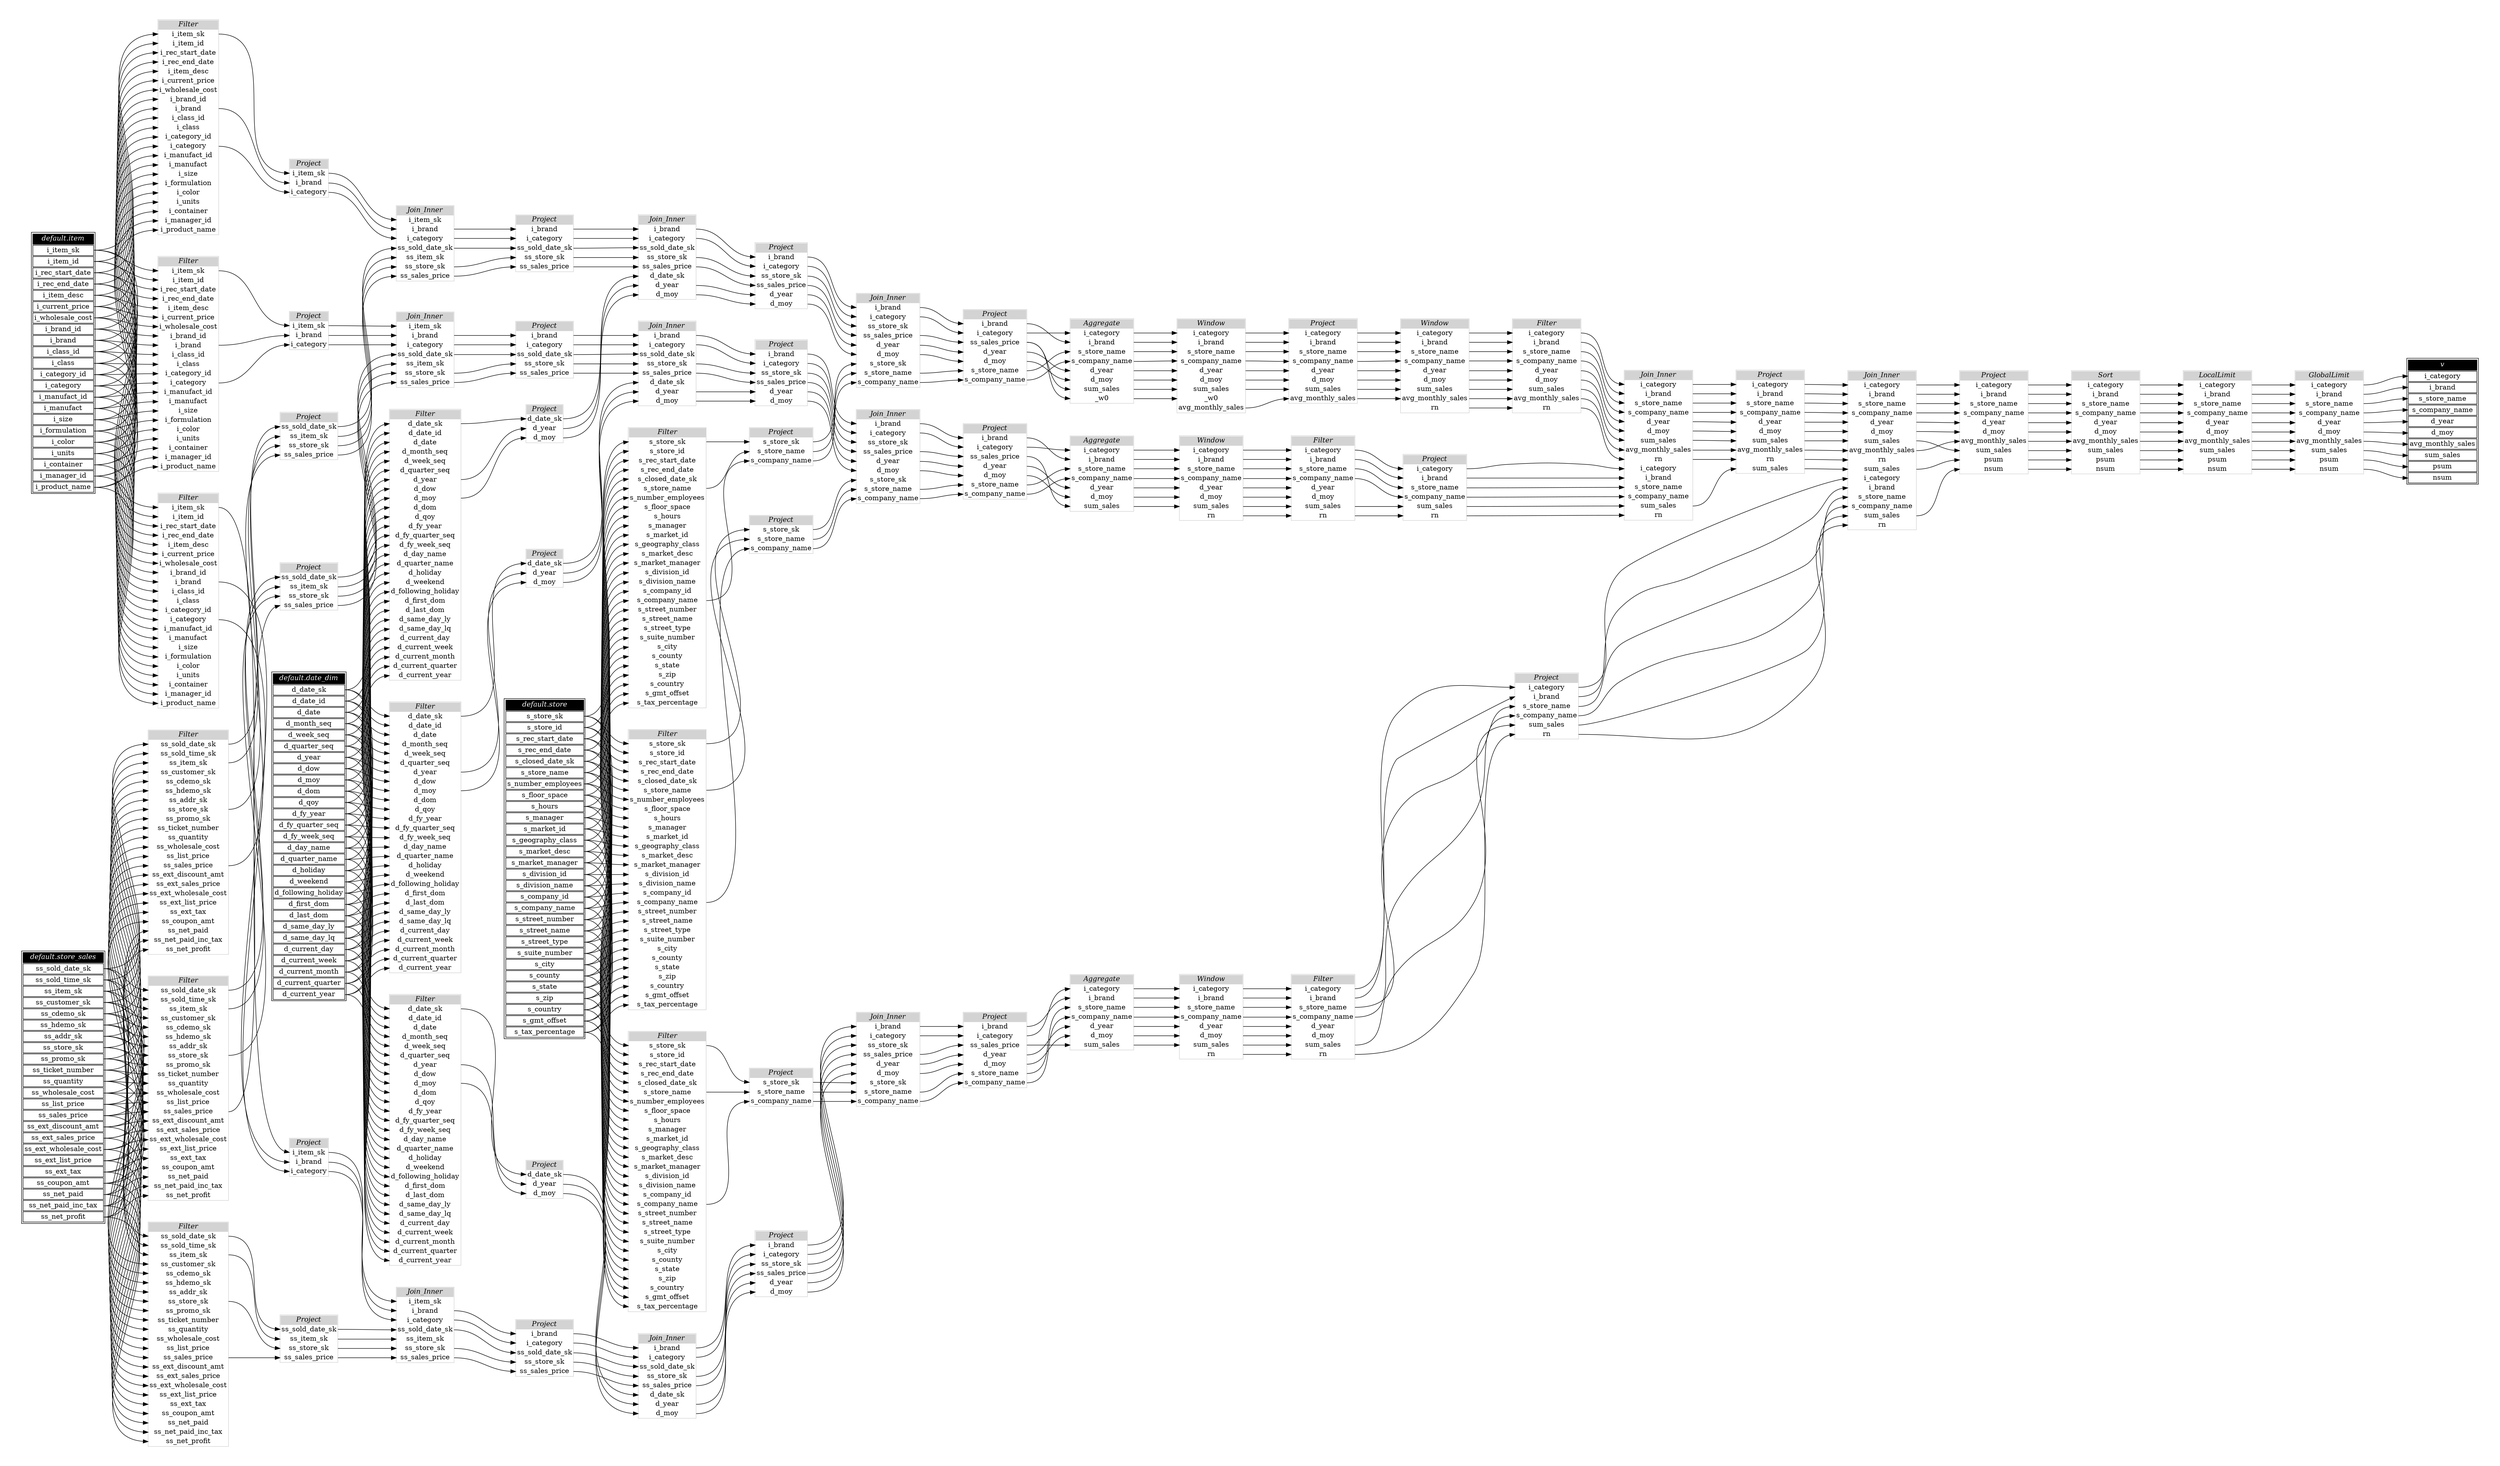 // Automatically generated by TPCDSFlowTestSuite


digraph {
  graph [pad="0.5" nodesep="0.5" ranksep="1" fontname="Helvetica" rankdir=LR];
  node [shape=plaintext]

  
"Aggregate_2713165" [label=<
<table color="lightgray" border="1" cellborder="0" cellspacing="0">
  <tr><td bgcolor="lightgray" port="nodeName"><i>Aggregate</i></td></tr>
  <tr><td port="0">i_category</td></tr>
<tr><td port="1">i_brand</td></tr>
<tr><td port="2">s_store_name</td></tr>
<tr><td port="3">s_company_name</td></tr>
<tr><td port="4">d_year</td></tr>
<tr><td port="5">d_moy</td></tr>
<tr><td port="6">sum_sales</td></tr>
<tr><td port="7">_w0</td></tr>
</table>>];
     

"Aggregate_8f722fe" [label=<
<table color="lightgray" border="1" cellborder="0" cellspacing="0">
  <tr><td bgcolor="lightgray" port="nodeName"><i>Aggregate</i></td></tr>
  <tr><td port="0">i_category</td></tr>
<tr><td port="1">i_brand</td></tr>
<tr><td port="2">s_store_name</td></tr>
<tr><td port="3">s_company_name</td></tr>
<tr><td port="4">d_year</td></tr>
<tr><td port="5">d_moy</td></tr>
<tr><td port="6">sum_sales</td></tr>
</table>>];
     

"Aggregate_c90e06e" [label=<
<table color="lightgray" border="1" cellborder="0" cellspacing="0">
  <tr><td bgcolor="lightgray" port="nodeName"><i>Aggregate</i></td></tr>
  <tr><td port="0">i_category</td></tr>
<tr><td port="1">i_brand</td></tr>
<tr><td port="2">s_store_name</td></tr>
<tr><td port="3">s_company_name</td></tr>
<tr><td port="4">d_year</td></tr>
<tr><td port="5">d_moy</td></tr>
<tr><td port="6">sum_sales</td></tr>
</table>>];
     

"Filter_1d1587e" [label=<
<table color="lightgray" border="1" cellborder="0" cellspacing="0">
  <tr><td bgcolor="lightgray" port="nodeName"><i>Filter</i></td></tr>
  <tr><td port="0">i_item_sk</td></tr>
<tr><td port="1">i_item_id</td></tr>
<tr><td port="2">i_rec_start_date</td></tr>
<tr><td port="3">i_rec_end_date</td></tr>
<tr><td port="4">i_item_desc</td></tr>
<tr><td port="5">i_current_price</td></tr>
<tr><td port="6">i_wholesale_cost</td></tr>
<tr><td port="7">i_brand_id</td></tr>
<tr><td port="8">i_brand</td></tr>
<tr><td port="9">i_class_id</td></tr>
<tr><td port="10">i_class</td></tr>
<tr><td port="11">i_category_id</td></tr>
<tr><td port="12">i_category</td></tr>
<tr><td port="13">i_manufact_id</td></tr>
<tr><td port="14">i_manufact</td></tr>
<tr><td port="15">i_size</td></tr>
<tr><td port="16">i_formulation</td></tr>
<tr><td port="17">i_color</td></tr>
<tr><td port="18">i_units</td></tr>
<tr><td port="19">i_container</td></tr>
<tr><td port="20">i_manager_id</td></tr>
<tr><td port="21">i_product_name</td></tr>
</table>>];
     

"Filter_216d49a" [label=<
<table color="lightgray" border="1" cellborder="0" cellspacing="0">
  <tr><td bgcolor="lightgray" port="nodeName"><i>Filter</i></td></tr>
  <tr><td port="0">s_store_sk</td></tr>
<tr><td port="1">s_store_id</td></tr>
<tr><td port="2">s_rec_start_date</td></tr>
<tr><td port="3">s_rec_end_date</td></tr>
<tr><td port="4">s_closed_date_sk</td></tr>
<tr><td port="5">s_store_name</td></tr>
<tr><td port="6">s_number_employees</td></tr>
<tr><td port="7">s_floor_space</td></tr>
<tr><td port="8">s_hours</td></tr>
<tr><td port="9">s_manager</td></tr>
<tr><td port="10">s_market_id</td></tr>
<tr><td port="11">s_geography_class</td></tr>
<tr><td port="12">s_market_desc</td></tr>
<tr><td port="13">s_market_manager</td></tr>
<tr><td port="14">s_division_id</td></tr>
<tr><td port="15">s_division_name</td></tr>
<tr><td port="16">s_company_id</td></tr>
<tr><td port="17">s_company_name</td></tr>
<tr><td port="18">s_street_number</td></tr>
<tr><td port="19">s_street_name</td></tr>
<tr><td port="20">s_street_type</td></tr>
<tr><td port="21">s_suite_number</td></tr>
<tr><td port="22">s_city</td></tr>
<tr><td port="23">s_county</td></tr>
<tr><td port="24">s_state</td></tr>
<tr><td port="25">s_zip</td></tr>
<tr><td port="26">s_country</td></tr>
<tr><td port="27">s_gmt_offset</td></tr>
<tr><td port="28">s_tax_percentage</td></tr>
</table>>];
     

"Filter_2766053" [label=<
<table color="lightgray" border="1" cellborder="0" cellspacing="0">
  <tr><td bgcolor="lightgray" port="nodeName"><i>Filter</i></td></tr>
  <tr><td port="0">i_category</td></tr>
<tr><td port="1">i_brand</td></tr>
<tr><td port="2">s_store_name</td></tr>
<tr><td port="3">s_company_name</td></tr>
<tr><td port="4">d_year</td></tr>
<tr><td port="5">d_moy</td></tr>
<tr><td port="6">sum_sales</td></tr>
<tr><td port="7">rn</td></tr>
</table>>];
     

"Filter_29c3cfb" [label=<
<table color="lightgray" border="1" cellborder="0" cellspacing="0">
  <tr><td bgcolor="lightgray" port="nodeName"><i>Filter</i></td></tr>
  <tr><td port="0">s_store_sk</td></tr>
<tr><td port="1">s_store_id</td></tr>
<tr><td port="2">s_rec_start_date</td></tr>
<tr><td port="3">s_rec_end_date</td></tr>
<tr><td port="4">s_closed_date_sk</td></tr>
<tr><td port="5">s_store_name</td></tr>
<tr><td port="6">s_number_employees</td></tr>
<tr><td port="7">s_floor_space</td></tr>
<tr><td port="8">s_hours</td></tr>
<tr><td port="9">s_manager</td></tr>
<tr><td port="10">s_market_id</td></tr>
<tr><td port="11">s_geography_class</td></tr>
<tr><td port="12">s_market_desc</td></tr>
<tr><td port="13">s_market_manager</td></tr>
<tr><td port="14">s_division_id</td></tr>
<tr><td port="15">s_division_name</td></tr>
<tr><td port="16">s_company_id</td></tr>
<tr><td port="17">s_company_name</td></tr>
<tr><td port="18">s_street_number</td></tr>
<tr><td port="19">s_street_name</td></tr>
<tr><td port="20">s_street_type</td></tr>
<tr><td port="21">s_suite_number</td></tr>
<tr><td port="22">s_city</td></tr>
<tr><td port="23">s_county</td></tr>
<tr><td port="24">s_state</td></tr>
<tr><td port="25">s_zip</td></tr>
<tr><td port="26">s_country</td></tr>
<tr><td port="27">s_gmt_offset</td></tr>
<tr><td port="28">s_tax_percentage</td></tr>
</table>>];
     

"Filter_301e130" [label=<
<table color="lightgray" border="1" cellborder="0" cellspacing="0">
  <tr><td bgcolor="lightgray" port="nodeName"><i>Filter</i></td></tr>
  <tr><td port="0">s_store_sk</td></tr>
<tr><td port="1">s_store_id</td></tr>
<tr><td port="2">s_rec_start_date</td></tr>
<tr><td port="3">s_rec_end_date</td></tr>
<tr><td port="4">s_closed_date_sk</td></tr>
<tr><td port="5">s_store_name</td></tr>
<tr><td port="6">s_number_employees</td></tr>
<tr><td port="7">s_floor_space</td></tr>
<tr><td port="8">s_hours</td></tr>
<tr><td port="9">s_manager</td></tr>
<tr><td port="10">s_market_id</td></tr>
<tr><td port="11">s_geography_class</td></tr>
<tr><td port="12">s_market_desc</td></tr>
<tr><td port="13">s_market_manager</td></tr>
<tr><td port="14">s_division_id</td></tr>
<tr><td port="15">s_division_name</td></tr>
<tr><td port="16">s_company_id</td></tr>
<tr><td port="17">s_company_name</td></tr>
<tr><td port="18">s_street_number</td></tr>
<tr><td port="19">s_street_name</td></tr>
<tr><td port="20">s_street_type</td></tr>
<tr><td port="21">s_suite_number</td></tr>
<tr><td port="22">s_city</td></tr>
<tr><td port="23">s_county</td></tr>
<tr><td port="24">s_state</td></tr>
<tr><td port="25">s_zip</td></tr>
<tr><td port="26">s_country</td></tr>
<tr><td port="27">s_gmt_offset</td></tr>
<tr><td port="28">s_tax_percentage</td></tr>
</table>>];
     

"Filter_68d375c" [label=<
<table color="lightgray" border="1" cellborder="0" cellspacing="0">
  <tr><td bgcolor="lightgray" port="nodeName"><i>Filter</i></td></tr>
  <tr><td port="0">i_category</td></tr>
<tr><td port="1">i_brand</td></tr>
<tr><td port="2">s_store_name</td></tr>
<tr><td port="3">s_company_name</td></tr>
<tr><td port="4">d_year</td></tr>
<tr><td port="5">d_moy</td></tr>
<tr><td port="6">sum_sales</td></tr>
<tr><td port="7">avg_monthly_sales</td></tr>
<tr><td port="8">rn</td></tr>
</table>>];
     

"Filter_6b14b16" [label=<
<table color="lightgray" border="1" cellborder="0" cellspacing="0">
  <tr><td bgcolor="lightgray" port="nodeName"><i>Filter</i></td></tr>
  <tr><td port="0">ss_sold_date_sk</td></tr>
<tr><td port="1">ss_sold_time_sk</td></tr>
<tr><td port="2">ss_item_sk</td></tr>
<tr><td port="3">ss_customer_sk</td></tr>
<tr><td port="4">ss_cdemo_sk</td></tr>
<tr><td port="5">ss_hdemo_sk</td></tr>
<tr><td port="6">ss_addr_sk</td></tr>
<tr><td port="7">ss_store_sk</td></tr>
<tr><td port="8">ss_promo_sk</td></tr>
<tr><td port="9">ss_ticket_number</td></tr>
<tr><td port="10">ss_quantity</td></tr>
<tr><td port="11">ss_wholesale_cost</td></tr>
<tr><td port="12">ss_list_price</td></tr>
<tr><td port="13">ss_sales_price</td></tr>
<tr><td port="14">ss_ext_discount_amt</td></tr>
<tr><td port="15">ss_ext_sales_price</td></tr>
<tr><td port="16">ss_ext_wholesale_cost</td></tr>
<tr><td port="17">ss_ext_list_price</td></tr>
<tr><td port="18">ss_ext_tax</td></tr>
<tr><td port="19">ss_coupon_amt</td></tr>
<tr><td port="20">ss_net_paid</td></tr>
<tr><td port="21">ss_net_paid_inc_tax</td></tr>
<tr><td port="22">ss_net_profit</td></tr>
</table>>];
     

"Filter_7b9890a" [label=<
<table color="lightgray" border="1" cellborder="0" cellspacing="0">
  <tr><td bgcolor="lightgray" port="nodeName"><i>Filter</i></td></tr>
  <tr><td port="0">d_date_sk</td></tr>
<tr><td port="1">d_date_id</td></tr>
<tr><td port="2">d_date</td></tr>
<tr><td port="3">d_month_seq</td></tr>
<tr><td port="4">d_week_seq</td></tr>
<tr><td port="5">d_quarter_seq</td></tr>
<tr><td port="6">d_year</td></tr>
<tr><td port="7">d_dow</td></tr>
<tr><td port="8">d_moy</td></tr>
<tr><td port="9">d_dom</td></tr>
<tr><td port="10">d_qoy</td></tr>
<tr><td port="11">d_fy_year</td></tr>
<tr><td port="12">d_fy_quarter_seq</td></tr>
<tr><td port="13">d_fy_week_seq</td></tr>
<tr><td port="14">d_day_name</td></tr>
<tr><td port="15">d_quarter_name</td></tr>
<tr><td port="16">d_holiday</td></tr>
<tr><td port="17">d_weekend</td></tr>
<tr><td port="18">d_following_holiday</td></tr>
<tr><td port="19">d_first_dom</td></tr>
<tr><td port="20">d_last_dom</td></tr>
<tr><td port="21">d_same_day_ly</td></tr>
<tr><td port="22">d_same_day_lq</td></tr>
<tr><td port="23">d_current_day</td></tr>
<tr><td port="24">d_current_week</td></tr>
<tr><td port="25">d_current_month</td></tr>
<tr><td port="26">d_current_quarter</td></tr>
<tr><td port="27">d_current_year</td></tr>
</table>>];
     

"Filter_7ebec7f" [label=<
<table color="lightgray" border="1" cellborder="0" cellspacing="0">
  <tr><td bgcolor="lightgray" port="nodeName"><i>Filter</i></td></tr>
  <tr><td port="0">i_category</td></tr>
<tr><td port="1">i_brand</td></tr>
<tr><td port="2">s_store_name</td></tr>
<tr><td port="3">s_company_name</td></tr>
<tr><td port="4">d_year</td></tr>
<tr><td port="5">d_moy</td></tr>
<tr><td port="6">sum_sales</td></tr>
<tr><td port="7">rn</td></tr>
</table>>];
     

"Filter_b0052fd" [label=<
<table color="lightgray" border="1" cellborder="0" cellspacing="0">
  <tr><td bgcolor="lightgray" port="nodeName"><i>Filter</i></td></tr>
  <tr><td port="0">ss_sold_date_sk</td></tr>
<tr><td port="1">ss_sold_time_sk</td></tr>
<tr><td port="2">ss_item_sk</td></tr>
<tr><td port="3">ss_customer_sk</td></tr>
<tr><td port="4">ss_cdemo_sk</td></tr>
<tr><td port="5">ss_hdemo_sk</td></tr>
<tr><td port="6">ss_addr_sk</td></tr>
<tr><td port="7">ss_store_sk</td></tr>
<tr><td port="8">ss_promo_sk</td></tr>
<tr><td port="9">ss_ticket_number</td></tr>
<tr><td port="10">ss_quantity</td></tr>
<tr><td port="11">ss_wholesale_cost</td></tr>
<tr><td port="12">ss_list_price</td></tr>
<tr><td port="13">ss_sales_price</td></tr>
<tr><td port="14">ss_ext_discount_amt</td></tr>
<tr><td port="15">ss_ext_sales_price</td></tr>
<tr><td port="16">ss_ext_wholesale_cost</td></tr>
<tr><td port="17">ss_ext_list_price</td></tr>
<tr><td port="18">ss_ext_tax</td></tr>
<tr><td port="19">ss_coupon_amt</td></tr>
<tr><td port="20">ss_net_paid</td></tr>
<tr><td port="21">ss_net_paid_inc_tax</td></tr>
<tr><td port="22">ss_net_profit</td></tr>
</table>>];
     

"Filter_b0d25b1" [label=<
<table color="lightgray" border="1" cellborder="0" cellspacing="0">
  <tr><td bgcolor="lightgray" port="nodeName"><i>Filter</i></td></tr>
  <tr><td port="0">ss_sold_date_sk</td></tr>
<tr><td port="1">ss_sold_time_sk</td></tr>
<tr><td port="2">ss_item_sk</td></tr>
<tr><td port="3">ss_customer_sk</td></tr>
<tr><td port="4">ss_cdemo_sk</td></tr>
<tr><td port="5">ss_hdemo_sk</td></tr>
<tr><td port="6">ss_addr_sk</td></tr>
<tr><td port="7">ss_store_sk</td></tr>
<tr><td port="8">ss_promo_sk</td></tr>
<tr><td port="9">ss_ticket_number</td></tr>
<tr><td port="10">ss_quantity</td></tr>
<tr><td port="11">ss_wholesale_cost</td></tr>
<tr><td port="12">ss_list_price</td></tr>
<tr><td port="13">ss_sales_price</td></tr>
<tr><td port="14">ss_ext_discount_amt</td></tr>
<tr><td port="15">ss_ext_sales_price</td></tr>
<tr><td port="16">ss_ext_wholesale_cost</td></tr>
<tr><td port="17">ss_ext_list_price</td></tr>
<tr><td port="18">ss_ext_tax</td></tr>
<tr><td port="19">ss_coupon_amt</td></tr>
<tr><td port="20">ss_net_paid</td></tr>
<tr><td port="21">ss_net_paid_inc_tax</td></tr>
<tr><td port="22">ss_net_profit</td></tr>
</table>>];
     

"Filter_ba5d5a9" [label=<
<table color="lightgray" border="1" cellborder="0" cellspacing="0">
  <tr><td bgcolor="lightgray" port="nodeName"><i>Filter</i></td></tr>
  <tr><td port="0">d_date_sk</td></tr>
<tr><td port="1">d_date_id</td></tr>
<tr><td port="2">d_date</td></tr>
<tr><td port="3">d_month_seq</td></tr>
<tr><td port="4">d_week_seq</td></tr>
<tr><td port="5">d_quarter_seq</td></tr>
<tr><td port="6">d_year</td></tr>
<tr><td port="7">d_dow</td></tr>
<tr><td port="8">d_moy</td></tr>
<tr><td port="9">d_dom</td></tr>
<tr><td port="10">d_qoy</td></tr>
<tr><td port="11">d_fy_year</td></tr>
<tr><td port="12">d_fy_quarter_seq</td></tr>
<tr><td port="13">d_fy_week_seq</td></tr>
<tr><td port="14">d_day_name</td></tr>
<tr><td port="15">d_quarter_name</td></tr>
<tr><td port="16">d_holiday</td></tr>
<tr><td port="17">d_weekend</td></tr>
<tr><td port="18">d_following_holiday</td></tr>
<tr><td port="19">d_first_dom</td></tr>
<tr><td port="20">d_last_dom</td></tr>
<tr><td port="21">d_same_day_ly</td></tr>
<tr><td port="22">d_same_day_lq</td></tr>
<tr><td port="23">d_current_day</td></tr>
<tr><td port="24">d_current_week</td></tr>
<tr><td port="25">d_current_month</td></tr>
<tr><td port="26">d_current_quarter</td></tr>
<tr><td port="27">d_current_year</td></tr>
</table>>];
     

"Filter_c263075" [label=<
<table color="lightgray" border="1" cellborder="0" cellspacing="0">
  <tr><td bgcolor="lightgray" port="nodeName"><i>Filter</i></td></tr>
  <tr><td port="0">i_item_sk</td></tr>
<tr><td port="1">i_item_id</td></tr>
<tr><td port="2">i_rec_start_date</td></tr>
<tr><td port="3">i_rec_end_date</td></tr>
<tr><td port="4">i_item_desc</td></tr>
<tr><td port="5">i_current_price</td></tr>
<tr><td port="6">i_wholesale_cost</td></tr>
<tr><td port="7">i_brand_id</td></tr>
<tr><td port="8">i_brand</td></tr>
<tr><td port="9">i_class_id</td></tr>
<tr><td port="10">i_class</td></tr>
<tr><td port="11">i_category_id</td></tr>
<tr><td port="12">i_category</td></tr>
<tr><td port="13">i_manufact_id</td></tr>
<tr><td port="14">i_manufact</td></tr>
<tr><td port="15">i_size</td></tr>
<tr><td port="16">i_formulation</td></tr>
<tr><td port="17">i_color</td></tr>
<tr><td port="18">i_units</td></tr>
<tr><td port="19">i_container</td></tr>
<tr><td port="20">i_manager_id</td></tr>
<tr><td port="21">i_product_name</td></tr>
</table>>];
     

"Filter_d97867e" [label=<
<table color="lightgray" border="1" cellborder="0" cellspacing="0">
  <tr><td bgcolor="lightgray" port="nodeName"><i>Filter</i></td></tr>
  <tr><td port="0">d_date_sk</td></tr>
<tr><td port="1">d_date_id</td></tr>
<tr><td port="2">d_date</td></tr>
<tr><td port="3">d_month_seq</td></tr>
<tr><td port="4">d_week_seq</td></tr>
<tr><td port="5">d_quarter_seq</td></tr>
<tr><td port="6">d_year</td></tr>
<tr><td port="7">d_dow</td></tr>
<tr><td port="8">d_moy</td></tr>
<tr><td port="9">d_dom</td></tr>
<tr><td port="10">d_qoy</td></tr>
<tr><td port="11">d_fy_year</td></tr>
<tr><td port="12">d_fy_quarter_seq</td></tr>
<tr><td port="13">d_fy_week_seq</td></tr>
<tr><td port="14">d_day_name</td></tr>
<tr><td port="15">d_quarter_name</td></tr>
<tr><td port="16">d_holiday</td></tr>
<tr><td port="17">d_weekend</td></tr>
<tr><td port="18">d_following_holiday</td></tr>
<tr><td port="19">d_first_dom</td></tr>
<tr><td port="20">d_last_dom</td></tr>
<tr><td port="21">d_same_day_ly</td></tr>
<tr><td port="22">d_same_day_lq</td></tr>
<tr><td port="23">d_current_day</td></tr>
<tr><td port="24">d_current_week</td></tr>
<tr><td port="25">d_current_month</td></tr>
<tr><td port="26">d_current_quarter</td></tr>
<tr><td port="27">d_current_year</td></tr>
</table>>];
     

"Filter_e52754f" [label=<
<table color="lightgray" border="1" cellborder="0" cellspacing="0">
  <tr><td bgcolor="lightgray" port="nodeName"><i>Filter</i></td></tr>
  <tr><td port="0">i_item_sk</td></tr>
<tr><td port="1">i_item_id</td></tr>
<tr><td port="2">i_rec_start_date</td></tr>
<tr><td port="3">i_rec_end_date</td></tr>
<tr><td port="4">i_item_desc</td></tr>
<tr><td port="5">i_current_price</td></tr>
<tr><td port="6">i_wholesale_cost</td></tr>
<tr><td port="7">i_brand_id</td></tr>
<tr><td port="8">i_brand</td></tr>
<tr><td port="9">i_class_id</td></tr>
<tr><td port="10">i_class</td></tr>
<tr><td port="11">i_category_id</td></tr>
<tr><td port="12">i_category</td></tr>
<tr><td port="13">i_manufact_id</td></tr>
<tr><td port="14">i_manufact</td></tr>
<tr><td port="15">i_size</td></tr>
<tr><td port="16">i_formulation</td></tr>
<tr><td port="17">i_color</td></tr>
<tr><td port="18">i_units</td></tr>
<tr><td port="19">i_container</td></tr>
<tr><td port="20">i_manager_id</td></tr>
<tr><td port="21">i_product_name</td></tr>
</table>>];
     

"GlobalLimit_e574b51" [label=<
<table color="lightgray" border="1" cellborder="0" cellspacing="0">
  <tr><td bgcolor="lightgray" port="nodeName"><i>GlobalLimit</i></td></tr>
  <tr><td port="0">i_category</td></tr>
<tr><td port="1">i_brand</td></tr>
<tr><td port="2">s_store_name</td></tr>
<tr><td port="3">s_company_name</td></tr>
<tr><td port="4">d_year</td></tr>
<tr><td port="5">d_moy</td></tr>
<tr><td port="6">avg_monthly_sales</td></tr>
<tr><td port="7">sum_sales</td></tr>
<tr><td port="8">psum</td></tr>
<tr><td port="9">nsum</td></tr>
</table>>];
     

"Join_Inner_20be9b7" [label=<
<table color="lightgray" border="1" cellborder="0" cellspacing="0">
  <tr><td bgcolor="lightgray" port="nodeName"><i>Join_Inner</i></td></tr>
  <tr><td port="0">i_category</td></tr>
<tr><td port="1">i_brand</td></tr>
<tr><td port="2">s_store_name</td></tr>
<tr><td port="3">s_company_name</td></tr>
<tr><td port="4">d_year</td></tr>
<tr><td port="5">d_moy</td></tr>
<tr><td port="6">sum_sales</td></tr>
<tr><td port="7">avg_monthly_sales</td></tr>
<tr><td port="8">rn</td></tr>
<tr><td port="9">i_category</td></tr>
<tr><td port="10">i_brand</td></tr>
<tr><td port="11">s_store_name</td></tr>
<tr><td port="12">s_company_name</td></tr>
<tr><td port="13">sum_sales</td></tr>
<tr><td port="14">rn</td></tr>
</table>>];
     

"Join_Inner_237b075" [label=<
<table color="lightgray" border="1" cellborder="0" cellspacing="0">
  <tr><td bgcolor="lightgray" port="nodeName"><i>Join_Inner</i></td></tr>
  <tr><td port="0">i_brand</td></tr>
<tr><td port="1">i_category</td></tr>
<tr><td port="2">ss_sold_date_sk</td></tr>
<tr><td port="3">ss_store_sk</td></tr>
<tr><td port="4">ss_sales_price</td></tr>
<tr><td port="5">d_date_sk</td></tr>
<tr><td port="6">d_year</td></tr>
<tr><td port="7">d_moy</td></tr>
</table>>];
     

"Join_Inner_29fb586" [label=<
<table color="lightgray" border="1" cellborder="0" cellspacing="0">
  <tr><td bgcolor="lightgray" port="nodeName"><i>Join_Inner</i></td></tr>
  <tr><td port="0">i_brand</td></tr>
<tr><td port="1">i_category</td></tr>
<tr><td port="2">ss_store_sk</td></tr>
<tr><td port="3">ss_sales_price</td></tr>
<tr><td port="4">d_year</td></tr>
<tr><td port="5">d_moy</td></tr>
<tr><td port="6">s_store_sk</td></tr>
<tr><td port="7">s_store_name</td></tr>
<tr><td port="8">s_company_name</td></tr>
</table>>];
     

"Join_Inner_33bbc6d" [label=<
<table color="lightgray" border="1" cellborder="0" cellspacing="0">
  <tr><td bgcolor="lightgray" port="nodeName"><i>Join_Inner</i></td></tr>
  <tr><td port="0">i_brand</td></tr>
<tr><td port="1">i_category</td></tr>
<tr><td port="2">ss_sold_date_sk</td></tr>
<tr><td port="3">ss_store_sk</td></tr>
<tr><td port="4">ss_sales_price</td></tr>
<tr><td port="5">d_date_sk</td></tr>
<tr><td port="6">d_year</td></tr>
<tr><td port="7">d_moy</td></tr>
</table>>];
     

"Join_Inner_3982c4a" [label=<
<table color="lightgray" border="1" cellborder="0" cellspacing="0">
  <tr><td bgcolor="lightgray" port="nodeName"><i>Join_Inner</i></td></tr>
  <tr><td port="0">i_item_sk</td></tr>
<tr><td port="1">i_brand</td></tr>
<tr><td port="2">i_category</td></tr>
<tr><td port="3">ss_sold_date_sk</td></tr>
<tr><td port="4">ss_item_sk</td></tr>
<tr><td port="5">ss_store_sk</td></tr>
<tr><td port="6">ss_sales_price</td></tr>
</table>>];
     

"Join_Inner_600bd8e" [label=<
<table color="lightgray" border="1" cellborder="0" cellspacing="0">
  <tr><td bgcolor="lightgray" port="nodeName"><i>Join_Inner</i></td></tr>
  <tr><td port="0">i_brand</td></tr>
<tr><td port="1">i_category</td></tr>
<tr><td port="2">ss_sold_date_sk</td></tr>
<tr><td port="3">ss_store_sk</td></tr>
<tr><td port="4">ss_sales_price</td></tr>
<tr><td port="5">d_date_sk</td></tr>
<tr><td port="6">d_year</td></tr>
<tr><td port="7">d_moy</td></tr>
</table>>];
     

"Join_Inner_6283a0e" [label=<
<table color="lightgray" border="1" cellborder="0" cellspacing="0">
  <tr><td bgcolor="lightgray" port="nodeName"><i>Join_Inner</i></td></tr>
  <tr><td port="0">i_item_sk</td></tr>
<tr><td port="1">i_brand</td></tr>
<tr><td port="2">i_category</td></tr>
<tr><td port="3">ss_sold_date_sk</td></tr>
<tr><td port="4">ss_item_sk</td></tr>
<tr><td port="5">ss_store_sk</td></tr>
<tr><td port="6">ss_sales_price</td></tr>
</table>>];
     

"Join_Inner_6db5186" [label=<
<table color="lightgray" border="1" cellborder="0" cellspacing="0">
  <tr><td bgcolor="lightgray" port="nodeName"><i>Join_Inner</i></td></tr>
  <tr><td port="0">i_category</td></tr>
<tr><td port="1">i_brand</td></tr>
<tr><td port="2">s_store_name</td></tr>
<tr><td port="3">s_company_name</td></tr>
<tr><td port="4">d_year</td></tr>
<tr><td port="5">d_moy</td></tr>
<tr><td port="6">sum_sales</td></tr>
<tr><td port="7">avg_monthly_sales</td></tr>
<tr><td port="8">rn</td></tr>
<tr><td port="9">sum_sales</td></tr>
<tr><td port="10">i_category</td></tr>
<tr><td port="11">i_brand</td></tr>
<tr><td port="12">s_store_name</td></tr>
<tr><td port="13">s_company_name</td></tr>
<tr><td port="14">sum_sales</td></tr>
<tr><td port="15">rn</td></tr>
</table>>];
     

"Join_Inner_796eda5" [label=<
<table color="lightgray" border="1" cellborder="0" cellspacing="0">
  <tr><td bgcolor="lightgray" port="nodeName"><i>Join_Inner</i></td></tr>
  <tr><td port="0">i_brand</td></tr>
<tr><td port="1">i_category</td></tr>
<tr><td port="2">ss_store_sk</td></tr>
<tr><td port="3">ss_sales_price</td></tr>
<tr><td port="4">d_year</td></tr>
<tr><td port="5">d_moy</td></tr>
<tr><td port="6">s_store_sk</td></tr>
<tr><td port="7">s_store_name</td></tr>
<tr><td port="8">s_company_name</td></tr>
</table>>];
     

"Join_Inner_a7c33bb" [label=<
<table color="lightgray" border="1" cellborder="0" cellspacing="0">
  <tr><td bgcolor="lightgray" port="nodeName"><i>Join_Inner</i></td></tr>
  <tr><td port="0">i_brand</td></tr>
<tr><td port="1">i_category</td></tr>
<tr><td port="2">ss_store_sk</td></tr>
<tr><td port="3">ss_sales_price</td></tr>
<tr><td port="4">d_year</td></tr>
<tr><td port="5">d_moy</td></tr>
<tr><td port="6">s_store_sk</td></tr>
<tr><td port="7">s_store_name</td></tr>
<tr><td port="8">s_company_name</td></tr>
</table>>];
     

"Join_Inner_dbe26dc" [label=<
<table color="lightgray" border="1" cellborder="0" cellspacing="0">
  <tr><td bgcolor="lightgray" port="nodeName"><i>Join_Inner</i></td></tr>
  <tr><td port="0">i_item_sk</td></tr>
<tr><td port="1">i_brand</td></tr>
<tr><td port="2">i_category</td></tr>
<tr><td port="3">ss_sold_date_sk</td></tr>
<tr><td port="4">ss_item_sk</td></tr>
<tr><td port="5">ss_store_sk</td></tr>
<tr><td port="6">ss_sales_price</td></tr>
</table>>];
     

"LocalLimit_cf4add6" [label=<
<table color="lightgray" border="1" cellborder="0" cellspacing="0">
  <tr><td bgcolor="lightgray" port="nodeName"><i>LocalLimit</i></td></tr>
  <tr><td port="0">i_category</td></tr>
<tr><td port="1">i_brand</td></tr>
<tr><td port="2">s_store_name</td></tr>
<tr><td port="3">s_company_name</td></tr>
<tr><td port="4">d_year</td></tr>
<tr><td port="5">d_moy</td></tr>
<tr><td port="6">avg_monthly_sales</td></tr>
<tr><td port="7">sum_sales</td></tr>
<tr><td port="8">psum</td></tr>
<tr><td port="9">nsum</td></tr>
</table>>];
     

"Project_0a95af9" [label=<
<table color="lightgray" border="1" cellborder="0" cellspacing="0">
  <tr><td bgcolor="lightgray" port="nodeName"><i>Project</i></td></tr>
  <tr><td port="0">i_brand</td></tr>
<tr><td port="1">i_category</td></tr>
<tr><td port="2">ss_sold_date_sk</td></tr>
<tr><td port="3">ss_store_sk</td></tr>
<tr><td port="4">ss_sales_price</td></tr>
</table>>];
     

"Project_0cf2cf8" [label=<
<table color="lightgray" border="1" cellborder="0" cellspacing="0">
  <tr><td bgcolor="lightgray" port="nodeName"><i>Project</i></td></tr>
  <tr><td port="0">i_brand</td></tr>
<tr><td port="1">i_category</td></tr>
<tr><td port="2">ss_sales_price</td></tr>
<tr><td port="3">d_year</td></tr>
<tr><td port="4">d_moy</td></tr>
<tr><td port="5">s_store_name</td></tr>
<tr><td port="6">s_company_name</td></tr>
</table>>];
     

"Project_10636b1" [label=<
<table color="lightgray" border="1" cellborder="0" cellspacing="0">
  <tr><td bgcolor="lightgray" port="nodeName"><i>Project</i></td></tr>
  <tr><td port="0">s_store_sk</td></tr>
<tr><td port="1">s_store_name</td></tr>
<tr><td port="2">s_company_name</td></tr>
</table>>];
     

"Project_160f7c0" [label=<
<table color="lightgray" border="1" cellborder="0" cellspacing="0">
  <tr><td bgcolor="lightgray" port="nodeName"><i>Project</i></td></tr>
  <tr><td port="0">s_store_sk</td></tr>
<tr><td port="1">s_store_name</td></tr>
<tr><td port="2">s_company_name</td></tr>
</table>>];
     

"Project_27a7baa" [label=<
<table color="lightgray" border="1" cellborder="0" cellspacing="0">
  <tr><td bgcolor="lightgray" port="nodeName"><i>Project</i></td></tr>
  <tr><td port="0">i_category</td></tr>
<tr><td port="1">i_brand</td></tr>
<tr><td port="2">s_store_name</td></tr>
<tr><td port="3">s_company_name</td></tr>
<tr><td port="4">d_year</td></tr>
<tr><td port="5">d_moy</td></tr>
<tr><td port="6">avg_monthly_sales</td></tr>
<tr><td port="7">sum_sales</td></tr>
<tr><td port="8">psum</td></tr>
<tr><td port="9">nsum</td></tr>
</table>>];
     

"Project_2a3a3de" [label=<
<table color="lightgray" border="1" cellborder="0" cellspacing="0">
  <tr><td bgcolor="lightgray" port="nodeName"><i>Project</i></td></tr>
  <tr><td port="0">i_item_sk</td></tr>
<tr><td port="1">i_brand</td></tr>
<tr><td port="2">i_category</td></tr>
</table>>];
     

"Project_2d89414" [label=<
<table color="lightgray" border="1" cellborder="0" cellspacing="0">
  <tr><td bgcolor="lightgray" port="nodeName"><i>Project</i></td></tr>
  <tr><td port="0">i_category</td></tr>
<tr><td port="1">i_brand</td></tr>
<tr><td port="2">s_store_name</td></tr>
<tr><td port="3">s_company_name</td></tr>
<tr><td port="4">sum_sales</td></tr>
<tr><td port="5">rn</td></tr>
</table>>];
     

"Project_3144d3d" [label=<
<table color="lightgray" border="1" cellborder="0" cellspacing="0">
  <tr><td bgcolor="lightgray" port="nodeName"><i>Project</i></td></tr>
  <tr><td port="0">i_brand</td></tr>
<tr><td port="1">i_category</td></tr>
<tr><td port="2">ss_store_sk</td></tr>
<tr><td port="3">ss_sales_price</td></tr>
<tr><td port="4">d_year</td></tr>
<tr><td port="5">d_moy</td></tr>
</table>>];
     

"Project_37d9eef" [label=<
<table color="lightgray" border="1" cellborder="0" cellspacing="0">
  <tr><td bgcolor="lightgray" port="nodeName"><i>Project</i></td></tr>
  <tr><td port="0">i_item_sk</td></tr>
<tr><td port="1">i_brand</td></tr>
<tr><td port="2">i_category</td></tr>
</table>>];
     

"Project_62fa194" [label=<
<table color="lightgray" border="1" cellborder="0" cellspacing="0">
  <tr><td bgcolor="lightgray" port="nodeName"><i>Project</i></td></tr>
  <tr><td port="0">i_category</td></tr>
<tr><td port="1">i_brand</td></tr>
<tr><td port="2">s_store_name</td></tr>
<tr><td port="3">s_company_name</td></tr>
<tr><td port="4">d_year</td></tr>
<tr><td port="5">d_moy</td></tr>
<tr><td port="6">sum_sales</td></tr>
<tr><td port="7">avg_monthly_sales</td></tr>
</table>>];
     

"Project_7f4b417" [label=<
<table color="lightgray" border="1" cellborder="0" cellspacing="0">
  <tr><td bgcolor="lightgray" port="nodeName"><i>Project</i></td></tr>
  <tr><td port="0">d_date_sk</td></tr>
<tr><td port="1">d_year</td></tr>
<tr><td port="2">d_moy</td></tr>
</table>>];
     

"Project_802d481" [label=<
<table color="lightgray" border="1" cellborder="0" cellspacing="0">
  <tr><td bgcolor="lightgray" port="nodeName"><i>Project</i></td></tr>
  <tr><td port="0">d_date_sk</td></tr>
<tr><td port="1">d_year</td></tr>
<tr><td port="2">d_moy</td></tr>
</table>>];
     

"Project_85ee596" [label=<
<table color="lightgray" border="1" cellborder="0" cellspacing="0">
  <tr><td bgcolor="lightgray" port="nodeName"><i>Project</i></td></tr>
  <tr><td port="0">i_category</td></tr>
<tr><td port="1">i_brand</td></tr>
<tr><td port="2">s_store_name</td></tr>
<tr><td port="3">s_company_name</td></tr>
<tr><td port="4">sum_sales</td></tr>
<tr><td port="5">rn</td></tr>
</table>>];
     

"Project_9b75ce4" [label=<
<table color="lightgray" border="1" cellborder="0" cellspacing="0">
  <tr><td bgcolor="lightgray" port="nodeName"><i>Project</i></td></tr>
  <tr><td port="0">d_date_sk</td></tr>
<tr><td port="1">d_year</td></tr>
<tr><td port="2">d_moy</td></tr>
</table>>];
     

"Project_9fe7803" [label=<
<table color="lightgray" border="1" cellborder="0" cellspacing="0">
  <tr><td bgcolor="lightgray" port="nodeName"><i>Project</i></td></tr>
  <tr><td port="0">ss_sold_date_sk</td></tr>
<tr><td port="1">ss_item_sk</td></tr>
<tr><td port="2">ss_store_sk</td></tr>
<tr><td port="3">ss_sales_price</td></tr>
</table>>];
     

"Project_a843733" [label=<
<table color="lightgray" border="1" cellborder="0" cellspacing="0">
  <tr><td bgcolor="lightgray" port="nodeName"><i>Project</i></td></tr>
  <tr><td port="0">i_item_sk</td></tr>
<tr><td port="1">i_brand</td></tr>
<tr><td port="2">i_category</td></tr>
</table>>];
     

"Project_ad9090d" [label=<
<table color="lightgray" border="1" cellborder="0" cellspacing="0">
  <tr><td bgcolor="lightgray" port="nodeName"><i>Project</i></td></tr>
  <tr><td port="0">ss_sold_date_sk</td></tr>
<tr><td port="1">ss_item_sk</td></tr>
<tr><td port="2">ss_store_sk</td></tr>
<tr><td port="3">ss_sales_price</td></tr>
</table>>];
     

"Project_b254137" [label=<
<table color="lightgray" border="1" cellborder="0" cellspacing="0">
  <tr><td bgcolor="lightgray" port="nodeName"><i>Project</i></td></tr>
  <tr><td port="0">i_category</td></tr>
<tr><td port="1">i_brand</td></tr>
<tr><td port="2">s_store_name</td></tr>
<tr><td port="3">s_company_name</td></tr>
<tr><td port="4">d_year</td></tr>
<tr><td port="5">d_moy</td></tr>
<tr><td port="6">sum_sales</td></tr>
<tr><td port="7">avg_monthly_sales</td></tr>
<tr><td port="8">rn</td></tr>
<tr><td port="9">sum_sales</td></tr>
</table>>];
     

"Project_c53da01" [label=<
<table color="lightgray" border="1" cellborder="0" cellspacing="0">
  <tr><td bgcolor="lightgray" port="nodeName"><i>Project</i></td></tr>
  <tr><td port="0">i_brand</td></tr>
<tr><td port="1">i_category</td></tr>
<tr><td port="2">ss_sold_date_sk</td></tr>
<tr><td port="3">ss_store_sk</td></tr>
<tr><td port="4">ss_sales_price</td></tr>
</table>>];
     

"Project_c9a8fa5" [label=<
<table color="lightgray" border="1" cellborder="0" cellspacing="0">
  <tr><td bgcolor="lightgray" port="nodeName"><i>Project</i></td></tr>
  <tr><td port="0">i_brand</td></tr>
<tr><td port="1">i_category</td></tr>
<tr><td port="2">ss_sales_price</td></tr>
<tr><td port="3">d_year</td></tr>
<tr><td port="4">d_moy</td></tr>
<tr><td port="5">s_store_name</td></tr>
<tr><td port="6">s_company_name</td></tr>
</table>>];
     

"Project_cbead67" [label=<
<table color="lightgray" border="1" cellborder="0" cellspacing="0">
  <tr><td bgcolor="lightgray" port="nodeName"><i>Project</i></td></tr>
  <tr><td port="0">i_brand</td></tr>
<tr><td port="1">i_category</td></tr>
<tr><td port="2">ss_store_sk</td></tr>
<tr><td port="3">ss_sales_price</td></tr>
<tr><td port="4">d_year</td></tr>
<tr><td port="5">d_moy</td></tr>
</table>>];
     

"Project_e8b7c84" [label=<
<table color="lightgray" border="1" cellborder="0" cellspacing="0">
  <tr><td bgcolor="lightgray" port="nodeName"><i>Project</i></td></tr>
  <tr><td port="0">i_brand</td></tr>
<tr><td port="1">i_category</td></tr>
<tr><td port="2">ss_store_sk</td></tr>
<tr><td port="3">ss_sales_price</td></tr>
<tr><td port="4">d_year</td></tr>
<tr><td port="5">d_moy</td></tr>
</table>>];
     

"Project_f004402" [label=<
<table color="lightgray" border="1" cellborder="0" cellspacing="0">
  <tr><td bgcolor="lightgray" port="nodeName"><i>Project</i></td></tr>
  <tr><td port="0">ss_sold_date_sk</td></tr>
<tr><td port="1">ss_item_sk</td></tr>
<tr><td port="2">ss_store_sk</td></tr>
<tr><td port="3">ss_sales_price</td></tr>
</table>>];
     

"Project_f0f3145" [label=<
<table color="lightgray" border="1" cellborder="0" cellspacing="0">
  <tr><td bgcolor="lightgray" port="nodeName"><i>Project</i></td></tr>
  <tr><td port="0">s_store_sk</td></tr>
<tr><td port="1">s_store_name</td></tr>
<tr><td port="2">s_company_name</td></tr>
</table>>];
     

"Project_f676563" [label=<
<table color="lightgray" border="1" cellborder="0" cellspacing="0">
  <tr><td bgcolor="lightgray" port="nodeName"><i>Project</i></td></tr>
  <tr><td port="0">i_brand</td></tr>
<tr><td port="1">i_category</td></tr>
<tr><td port="2">ss_sold_date_sk</td></tr>
<tr><td port="3">ss_store_sk</td></tr>
<tr><td port="4">ss_sales_price</td></tr>
</table>>];
     

"Project_fbaf735" [label=<
<table color="lightgray" border="1" cellborder="0" cellspacing="0">
  <tr><td bgcolor="lightgray" port="nodeName"><i>Project</i></td></tr>
  <tr><td port="0">i_brand</td></tr>
<tr><td port="1">i_category</td></tr>
<tr><td port="2">ss_sales_price</td></tr>
<tr><td port="3">d_year</td></tr>
<tr><td port="4">d_moy</td></tr>
<tr><td port="5">s_store_name</td></tr>
<tr><td port="6">s_company_name</td></tr>
</table>>];
     

"Sort_23e4aad" [label=<
<table color="lightgray" border="1" cellborder="0" cellspacing="0">
  <tr><td bgcolor="lightgray" port="nodeName"><i>Sort</i></td></tr>
  <tr><td port="0">i_category</td></tr>
<tr><td port="1">i_brand</td></tr>
<tr><td port="2">s_store_name</td></tr>
<tr><td port="3">s_company_name</td></tr>
<tr><td port="4">d_year</td></tr>
<tr><td port="5">d_moy</td></tr>
<tr><td port="6">avg_monthly_sales</td></tr>
<tr><td port="7">sum_sales</td></tr>
<tr><td port="8">psum</td></tr>
<tr><td port="9">nsum</td></tr>
</table>>];
     

"Window_29b3d06" [label=<
<table color="lightgray" border="1" cellborder="0" cellspacing="0">
  <tr><td bgcolor="lightgray" port="nodeName"><i>Window</i></td></tr>
  <tr><td port="0">i_category</td></tr>
<tr><td port="1">i_brand</td></tr>
<tr><td port="2">s_store_name</td></tr>
<tr><td port="3">s_company_name</td></tr>
<tr><td port="4">d_year</td></tr>
<tr><td port="5">d_moy</td></tr>
<tr><td port="6">sum_sales</td></tr>
<tr><td port="7">_w0</td></tr>
<tr><td port="8">avg_monthly_sales</td></tr>
</table>>];
     

"Window_2dfd07e" [label=<
<table color="lightgray" border="1" cellborder="0" cellspacing="0">
  <tr><td bgcolor="lightgray" port="nodeName"><i>Window</i></td></tr>
  <tr><td port="0">i_category</td></tr>
<tr><td port="1">i_brand</td></tr>
<tr><td port="2">s_store_name</td></tr>
<tr><td port="3">s_company_name</td></tr>
<tr><td port="4">d_year</td></tr>
<tr><td port="5">d_moy</td></tr>
<tr><td port="6">sum_sales</td></tr>
<tr><td port="7">rn</td></tr>
</table>>];
     

"Window_b70173d" [label=<
<table color="lightgray" border="1" cellborder="0" cellspacing="0">
  <tr><td bgcolor="lightgray" port="nodeName"><i>Window</i></td></tr>
  <tr><td port="0">i_category</td></tr>
<tr><td port="1">i_brand</td></tr>
<tr><td port="2">s_store_name</td></tr>
<tr><td port="3">s_company_name</td></tr>
<tr><td port="4">d_year</td></tr>
<tr><td port="5">d_moy</td></tr>
<tr><td port="6">sum_sales</td></tr>
<tr><td port="7">avg_monthly_sales</td></tr>
<tr><td port="8">rn</td></tr>
</table>>];
     

"Window_c189269" [label=<
<table color="lightgray" border="1" cellborder="0" cellspacing="0">
  <tr><td bgcolor="lightgray" port="nodeName"><i>Window</i></td></tr>
  <tr><td port="0">i_category</td></tr>
<tr><td port="1">i_brand</td></tr>
<tr><td port="2">s_store_name</td></tr>
<tr><td port="3">s_company_name</td></tr>
<tr><td port="4">d_year</td></tr>
<tr><td port="5">d_moy</td></tr>
<tr><td port="6">sum_sales</td></tr>
<tr><td port="7">rn</td></tr>
</table>>];
     

"default.date_dim" [color="black" label=<
<table>
  <tr><td bgcolor="black" port="nodeName"><i><font color="white">default.date_dim</font></i></td></tr>
  <tr><td port="0">d_date_sk</td></tr>
<tr><td port="1">d_date_id</td></tr>
<tr><td port="2">d_date</td></tr>
<tr><td port="3">d_month_seq</td></tr>
<tr><td port="4">d_week_seq</td></tr>
<tr><td port="5">d_quarter_seq</td></tr>
<tr><td port="6">d_year</td></tr>
<tr><td port="7">d_dow</td></tr>
<tr><td port="8">d_moy</td></tr>
<tr><td port="9">d_dom</td></tr>
<tr><td port="10">d_qoy</td></tr>
<tr><td port="11">d_fy_year</td></tr>
<tr><td port="12">d_fy_quarter_seq</td></tr>
<tr><td port="13">d_fy_week_seq</td></tr>
<tr><td port="14">d_day_name</td></tr>
<tr><td port="15">d_quarter_name</td></tr>
<tr><td port="16">d_holiday</td></tr>
<tr><td port="17">d_weekend</td></tr>
<tr><td port="18">d_following_holiday</td></tr>
<tr><td port="19">d_first_dom</td></tr>
<tr><td port="20">d_last_dom</td></tr>
<tr><td port="21">d_same_day_ly</td></tr>
<tr><td port="22">d_same_day_lq</td></tr>
<tr><td port="23">d_current_day</td></tr>
<tr><td port="24">d_current_week</td></tr>
<tr><td port="25">d_current_month</td></tr>
<tr><td port="26">d_current_quarter</td></tr>
<tr><td port="27">d_current_year</td></tr>
</table>>];
     

"default.item" [color="black" label=<
<table>
  <tr><td bgcolor="black" port="nodeName"><i><font color="white">default.item</font></i></td></tr>
  <tr><td port="0">i_item_sk</td></tr>
<tr><td port="1">i_item_id</td></tr>
<tr><td port="2">i_rec_start_date</td></tr>
<tr><td port="3">i_rec_end_date</td></tr>
<tr><td port="4">i_item_desc</td></tr>
<tr><td port="5">i_current_price</td></tr>
<tr><td port="6">i_wholesale_cost</td></tr>
<tr><td port="7">i_brand_id</td></tr>
<tr><td port="8">i_brand</td></tr>
<tr><td port="9">i_class_id</td></tr>
<tr><td port="10">i_class</td></tr>
<tr><td port="11">i_category_id</td></tr>
<tr><td port="12">i_category</td></tr>
<tr><td port="13">i_manufact_id</td></tr>
<tr><td port="14">i_manufact</td></tr>
<tr><td port="15">i_size</td></tr>
<tr><td port="16">i_formulation</td></tr>
<tr><td port="17">i_color</td></tr>
<tr><td port="18">i_units</td></tr>
<tr><td port="19">i_container</td></tr>
<tr><td port="20">i_manager_id</td></tr>
<tr><td port="21">i_product_name</td></tr>
</table>>];
     

"default.store" [color="black" label=<
<table>
  <tr><td bgcolor="black" port="nodeName"><i><font color="white">default.store</font></i></td></tr>
  <tr><td port="0">s_store_sk</td></tr>
<tr><td port="1">s_store_id</td></tr>
<tr><td port="2">s_rec_start_date</td></tr>
<tr><td port="3">s_rec_end_date</td></tr>
<tr><td port="4">s_closed_date_sk</td></tr>
<tr><td port="5">s_store_name</td></tr>
<tr><td port="6">s_number_employees</td></tr>
<tr><td port="7">s_floor_space</td></tr>
<tr><td port="8">s_hours</td></tr>
<tr><td port="9">s_manager</td></tr>
<tr><td port="10">s_market_id</td></tr>
<tr><td port="11">s_geography_class</td></tr>
<tr><td port="12">s_market_desc</td></tr>
<tr><td port="13">s_market_manager</td></tr>
<tr><td port="14">s_division_id</td></tr>
<tr><td port="15">s_division_name</td></tr>
<tr><td port="16">s_company_id</td></tr>
<tr><td port="17">s_company_name</td></tr>
<tr><td port="18">s_street_number</td></tr>
<tr><td port="19">s_street_name</td></tr>
<tr><td port="20">s_street_type</td></tr>
<tr><td port="21">s_suite_number</td></tr>
<tr><td port="22">s_city</td></tr>
<tr><td port="23">s_county</td></tr>
<tr><td port="24">s_state</td></tr>
<tr><td port="25">s_zip</td></tr>
<tr><td port="26">s_country</td></tr>
<tr><td port="27">s_gmt_offset</td></tr>
<tr><td port="28">s_tax_percentage</td></tr>
</table>>];
     

"default.store_sales" [color="black" label=<
<table>
  <tr><td bgcolor="black" port="nodeName"><i><font color="white">default.store_sales</font></i></td></tr>
  <tr><td port="0">ss_sold_date_sk</td></tr>
<tr><td port="1">ss_sold_time_sk</td></tr>
<tr><td port="2">ss_item_sk</td></tr>
<tr><td port="3">ss_customer_sk</td></tr>
<tr><td port="4">ss_cdemo_sk</td></tr>
<tr><td port="5">ss_hdemo_sk</td></tr>
<tr><td port="6">ss_addr_sk</td></tr>
<tr><td port="7">ss_store_sk</td></tr>
<tr><td port="8">ss_promo_sk</td></tr>
<tr><td port="9">ss_ticket_number</td></tr>
<tr><td port="10">ss_quantity</td></tr>
<tr><td port="11">ss_wholesale_cost</td></tr>
<tr><td port="12">ss_list_price</td></tr>
<tr><td port="13">ss_sales_price</td></tr>
<tr><td port="14">ss_ext_discount_amt</td></tr>
<tr><td port="15">ss_ext_sales_price</td></tr>
<tr><td port="16">ss_ext_wholesale_cost</td></tr>
<tr><td port="17">ss_ext_list_price</td></tr>
<tr><td port="18">ss_ext_tax</td></tr>
<tr><td port="19">ss_coupon_amt</td></tr>
<tr><td port="20">ss_net_paid</td></tr>
<tr><td port="21">ss_net_paid_inc_tax</td></tr>
<tr><td port="22">ss_net_profit</td></tr>
</table>>];
     

"v" [color="black" label=<
<table>
  <tr><td bgcolor="black" port="nodeName"><i><font color="white">v</font></i></td></tr>
  <tr><td port="0">i_category</td></tr>
<tr><td port="1">i_brand</td></tr>
<tr><td port="2">s_store_name</td></tr>
<tr><td port="3">s_company_name</td></tr>
<tr><td port="4">d_year</td></tr>
<tr><td port="5">d_moy</td></tr>
<tr><td port="6">avg_monthly_sales</td></tr>
<tr><td port="7">sum_sales</td></tr>
<tr><td port="8">psum</td></tr>
<tr><td port="9">nsum</td></tr>
</table>>];
     
  "Aggregate_2713165":0 -> "Window_29b3d06":0;
"Aggregate_2713165":1 -> "Window_29b3d06":1;
"Aggregate_2713165":2 -> "Window_29b3d06":2;
"Aggregate_2713165":3 -> "Window_29b3d06":3;
"Aggregate_2713165":4 -> "Window_29b3d06":4;
"Aggregate_2713165":5 -> "Window_29b3d06":5;
"Aggregate_2713165":6 -> "Window_29b3d06":6;
"Aggregate_2713165":7 -> "Window_29b3d06":7;
"Aggregate_8f722fe":0 -> "Window_c189269":0;
"Aggregate_8f722fe":1 -> "Window_c189269":1;
"Aggregate_8f722fe":2 -> "Window_c189269":2;
"Aggregate_8f722fe":3 -> "Window_c189269":3;
"Aggregate_8f722fe":4 -> "Window_c189269":4;
"Aggregate_8f722fe":5 -> "Window_c189269":5;
"Aggregate_8f722fe":6 -> "Window_c189269":6;
"Aggregate_c90e06e":0 -> "Window_2dfd07e":0;
"Aggregate_c90e06e":1 -> "Window_2dfd07e":1;
"Aggregate_c90e06e":2 -> "Window_2dfd07e":2;
"Aggregate_c90e06e":3 -> "Window_2dfd07e":3;
"Aggregate_c90e06e":4 -> "Window_2dfd07e":4;
"Aggregate_c90e06e":5 -> "Window_2dfd07e":5;
"Aggregate_c90e06e":6 -> "Window_2dfd07e":6;
"Filter_1d1587e":0 -> "Project_37d9eef":0;
"Filter_1d1587e":12 -> "Project_37d9eef":2;
"Filter_1d1587e":8 -> "Project_37d9eef":1;
"Filter_216d49a":0 -> "Project_160f7c0":0;
"Filter_216d49a":17 -> "Project_160f7c0":2;
"Filter_216d49a":5 -> "Project_160f7c0":1;
"Filter_2766053":0 -> "Project_85ee596":0;
"Filter_2766053":1 -> "Project_85ee596":1;
"Filter_2766053":2 -> "Project_85ee596":2;
"Filter_2766053":3 -> "Project_85ee596":3;
"Filter_2766053":6 -> "Project_85ee596":4;
"Filter_2766053":7 -> "Project_85ee596":5;
"Filter_29c3cfb":0 -> "Project_f0f3145":0;
"Filter_29c3cfb":17 -> "Project_f0f3145":2;
"Filter_29c3cfb":5 -> "Project_f0f3145":1;
"Filter_301e130":0 -> "Project_10636b1":0;
"Filter_301e130":17 -> "Project_10636b1":2;
"Filter_301e130":5 -> "Project_10636b1":1;
"Filter_68d375c":0 -> "Join_Inner_20be9b7":0;
"Filter_68d375c":1 -> "Join_Inner_20be9b7":1;
"Filter_68d375c":2 -> "Join_Inner_20be9b7":2;
"Filter_68d375c":3 -> "Join_Inner_20be9b7":3;
"Filter_68d375c":4 -> "Join_Inner_20be9b7":4;
"Filter_68d375c":5 -> "Join_Inner_20be9b7":5;
"Filter_68d375c":6 -> "Join_Inner_20be9b7":6;
"Filter_68d375c":7 -> "Join_Inner_20be9b7":7;
"Filter_68d375c":8 -> "Join_Inner_20be9b7":8;
"Filter_6b14b16":0 -> "Project_9fe7803":0;
"Filter_6b14b16":13 -> "Project_9fe7803":3;
"Filter_6b14b16":2 -> "Project_9fe7803":1;
"Filter_6b14b16":7 -> "Project_9fe7803":2;
"Filter_7b9890a":0 -> "Project_802d481":0;
"Filter_7b9890a":6 -> "Project_802d481":1;
"Filter_7b9890a":8 -> "Project_802d481":2;
"Filter_7ebec7f":0 -> "Project_2d89414":0;
"Filter_7ebec7f":1 -> "Project_2d89414":1;
"Filter_7ebec7f":2 -> "Project_2d89414":2;
"Filter_7ebec7f":3 -> "Project_2d89414":3;
"Filter_7ebec7f":6 -> "Project_2d89414":4;
"Filter_7ebec7f":7 -> "Project_2d89414":5;
"Filter_b0052fd":0 -> "Project_ad9090d":0;
"Filter_b0052fd":13 -> "Project_ad9090d":3;
"Filter_b0052fd":2 -> "Project_ad9090d":1;
"Filter_b0052fd":7 -> "Project_ad9090d":2;
"Filter_b0d25b1":0 -> "Project_f004402":0;
"Filter_b0d25b1":13 -> "Project_f004402":3;
"Filter_b0d25b1":2 -> "Project_f004402":1;
"Filter_b0d25b1":7 -> "Project_f004402":2;
"Filter_ba5d5a9":0 -> "Project_9b75ce4":0;
"Filter_ba5d5a9":6 -> "Project_9b75ce4":1;
"Filter_ba5d5a9":8 -> "Project_9b75ce4":2;
"Filter_c263075":0 -> "Project_2a3a3de":0;
"Filter_c263075":12 -> "Project_2a3a3de":2;
"Filter_c263075":8 -> "Project_2a3a3de":1;
"Filter_d97867e":0 -> "Project_7f4b417":0;
"Filter_d97867e":6 -> "Project_7f4b417":1;
"Filter_d97867e":8 -> "Project_7f4b417":2;
"Filter_e52754f":0 -> "Project_a843733":0;
"Filter_e52754f":12 -> "Project_a843733":2;
"Filter_e52754f":8 -> "Project_a843733":1;
"GlobalLimit_e574b51":0 -> "v":0;
"GlobalLimit_e574b51":1 -> "v":1;
"GlobalLimit_e574b51":2 -> "v":2;
"GlobalLimit_e574b51":3 -> "v":3;
"GlobalLimit_e574b51":4 -> "v":4;
"GlobalLimit_e574b51":5 -> "v":5;
"GlobalLimit_e574b51":6 -> "v":6;
"GlobalLimit_e574b51":7 -> "v":7;
"GlobalLimit_e574b51":8 -> "v":8;
"GlobalLimit_e574b51":9 -> "v":9;
"Join_Inner_20be9b7":0 -> "Project_b254137":0;
"Join_Inner_20be9b7":1 -> "Project_b254137":1;
"Join_Inner_20be9b7":13 -> "Project_b254137":9;
"Join_Inner_20be9b7":2 -> "Project_b254137":2;
"Join_Inner_20be9b7":3 -> "Project_b254137":3;
"Join_Inner_20be9b7":4 -> "Project_b254137":4;
"Join_Inner_20be9b7":5 -> "Project_b254137":5;
"Join_Inner_20be9b7":6 -> "Project_b254137":6;
"Join_Inner_20be9b7":7 -> "Project_b254137":7;
"Join_Inner_20be9b7":8 -> "Project_b254137":8;
"Join_Inner_237b075":0 -> "Project_3144d3d":0;
"Join_Inner_237b075":1 -> "Project_3144d3d":1;
"Join_Inner_237b075":3 -> "Project_3144d3d":2;
"Join_Inner_237b075":4 -> "Project_3144d3d":3;
"Join_Inner_237b075":6 -> "Project_3144d3d":4;
"Join_Inner_237b075":7 -> "Project_3144d3d":5;
"Join_Inner_29fb586":0 -> "Project_fbaf735":0;
"Join_Inner_29fb586":1 -> "Project_fbaf735":1;
"Join_Inner_29fb586":3 -> "Project_fbaf735":2;
"Join_Inner_29fb586":4 -> "Project_fbaf735":3;
"Join_Inner_29fb586":5 -> "Project_fbaf735":4;
"Join_Inner_29fb586":7 -> "Project_fbaf735":5;
"Join_Inner_29fb586":8 -> "Project_fbaf735":6;
"Join_Inner_33bbc6d":0 -> "Project_e8b7c84":0;
"Join_Inner_33bbc6d":1 -> "Project_e8b7c84":1;
"Join_Inner_33bbc6d":3 -> "Project_e8b7c84":2;
"Join_Inner_33bbc6d":4 -> "Project_e8b7c84":3;
"Join_Inner_33bbc6d":6 -> "Project_e8b7c84":4;
"Join_Inner_33bbc6d":7 -> "Project_e8b7c84":5;
"Join_Inner_3982c4a":1 -> "Project_c53da01":0;
"Join_Inner_3982c4a":2 -> "Project_c53da01":1;
"Join_Inner_3982c4a":3 -> "Project_c53da01":2;
"Join_Inner_3982c4a":5 -> "Project_c53da01":3;
"Join_Inner_3982c4a":6 -> "Project_c53da01":4;
"Join_Inner_600bd8e":0 -> "Project_cbead67":0;
"Join_Inner_600bd8e":1 -> "Project_cbead67":1;
"Join_Inner_600bd8e":3 -> "Project_cbead67":2;
"Join_Inner_600bd8e":4 -> "Project_cbead67":3;
"Join_Inner_600bd8e":6 -> "Project_cbead67":4;
"Join_Inner_600bd8e":7 -> "Project_cbead67":5;
"Join_Inner_6283a0e":1 -> "Project_0a95af9":0;
"Join_Inner_6283a0e":2 -> "Project_0a95af9":1;
"Join_Inner_6283a0e":3 -> "Project_0a95af9":2;
"Join_Inner_6283a0e":5 -> "Project_0a95af9":3;
"Join_Inner_6283a0e":6 -> "Project_0a95af9":4;
"Join_Inner_6db5186":0 -> "Project_27a7baa":0;
"Join_Inner_6db5186":1 -> "Project_27a7baa":1;
"Join_Inner_6db5186":14 -> "Project_27a7baa":9;
"Join_Inner_6db5186":2 -> "Project_27a7baa":2;
"Join_Inner_6db5186":3 -> "Project_27a7baa":3;
"Join_Inner_6db5186":4 -> "Project_27a7baa":4;
"Join_Inner_6db5186":5 -> "Project_27a7baa":5;
"Join_Inner_6db5186":6 -> "Project_27a7baa":7;
"Join_Inner_6db5186":7 -> "Project_27a7baa":6;
"Join_Inner_6db5186":9 -> "Project_27a7baa":8;
"Join_Inner_796eda5":0 -> "Project_0cf2cf8":0;
"Join_Inner_796eda5":1 -> "Project_0cf2cf8":1;
"Join_Inner_796eda5":3 -> "Project_0cf2cf8":2;
"Join_Inner_796eda5":4 -> "Project_0cf2cf8":3;
"Join_Inner_796eda5":5 -> "Project_0cf2cf8":4;
"Join_Inner_796eda5":7 -> "Project_0cf2cf8":5;
"Join_Inner_796eda5":8 -> "Project_0cf2cf8":6;
"Join_Inner_a7c33bb":0 -> "Project_c9a8fa5":0;
"Join_Inner_a7c33bb":1 -> "Project_c9a8fa5":1;
"Join_Inner_a7c33bb":3 -> "Project_c9a8fa5":2;
"Join_Inner_a7c33bb":4 -> "Project_c9a8fa5":3;
"Join_Inner_a7c33bb":5 -> "Project_c9a8fa5":4;
"Join_Inner_a7c33bb":7 -> "Project_c9a8fa5":5;
"Join_Inner_a7c33bb":8 -> "Project_c9a8fa5":6;
"Join_Inner_dbe26dc":1 -> "Project_f676563":0;
"Join_Inner_dbe26dc":2 -> "Project_f676563":1;
"Join_Inner_dbe26dc":3 -> "Project_f676563":2;
"Join_Inner_dbe26dc":5 -> "Project_f676563":3;
"Join_Inner_dbe26dc":6 -> "Project_f676563":4;
"LocalLimit_cf4add6":0 -> "GlobalLimit_e574b51":0;
"LocalLimit_cf4add6":1 -> "GlobalLimit_e574b51":1;
"LocalLimit_cf4add6":2 -> "GlobalLimit_e574b51":2;
"LocalLimit_cf4add6":3 -> "GlobalLimit_e574b51":3;
"LocalLimit_cf4add6":4 -> "GlobalLimit_e574b51":4;
"LocalLimit_cf4add6":5 -> "GlobalLimit_e574b51":5;
"LocalLimit_cf4add6":6 -> "GlobalLimit_e574b51":6;
"LocalLimit_cf4add6":7 -> "GlobalLimit_e574b51":7;
"LocalLimit_cf4add6":8 -> "GlobalLimit_e574b51":8;
"LocalLimit_cf4add6":9 -> "GlobalLimit_e574b51":9;
"Project_0a95af9":0 -> "Join_Inner_237b075":0;
"Project_0a95af9":1 -> "Join_Inner_237b075":1;
"Project_0a95af9":2 -> "Join_Inner_237b075":2;
"Project_0a95af9":3 -> "Join_Inner_237b075":3;
"Project_0a95af9":4 -> "Join_Inner_237b075":4;
"Project_0cf2cf8":0 -> "Aggregate_8f722fe":1;
"Project_0cf2cf8":1 -> "Aggregate_8f722fe":0;
"Project_0cf2cf8":2 -> "Aggregate_8f722fe":6;
"Project_0cf2cf8":3 -> "Aggregate_8f722fe":4;
"Project_0cf2cf8":4 -> "Aggregate_8f722fe":5;
"Project_0cf2cf8":5 -> "Aggregate_8f722fe":2;
"Project_0cf2cf8":6 -> "Aggregate_8f722fe":3;
"Project_10636b1":0 -> "Join_Inner_29fb586":6;
"Project_10636b1":1 -> "Join_Inner_29fb586":7;
"Project_10636b1":2 -> "Join_Inner_29fb586":8;
"Project_160f7c0":0 -> "Join_Inner_796eda5":6;
"Project_160f7c0":1 -> "Join_Inner_796eda5":7;
"Project_160f7c0":2 -> "Join_Inner_796eda5":8;
"Project_27a7baa":0 -> "Sort_23e4aad":0;
"Project_27a7baa":1 -> "Sort_23e4aad":1;
"Project_27a7baa":2 -> "Sort_23e4aad":2;
"Project_27a7baa":3 -> "Sort_23e4aad":3;
"Project_27a7baa":4 -> "Sort_23e4aad":4;
"Project_27a7baa":5 -> "Sort_23e4aad":5;
"Project_27a7baa":6 -> "Sort_23e4aad":6;
"Project_27a7baa":7 -> "Sort_23e4aad":7;
"Project_27a7baa":8 -> "Sort_23e4aad":8;
"Project_27a7baa":9 -> "Sort_23e4aad":9;
"Project_2a3a3de":0 -> "Join_Inner_dbe26dc":0;
"Project_2a3a3de":1 -> "Join_Inner_dbe26dc":1;
"Project_2a3a3de":2 -> "Join_Inner_dbe26dc":2;
"Project_2d89414":0 -> "Join_Inner_20be9b7":9;
"Project_2d89414":1 -> "Join_Inner_20be9b7":10;
"Project_2d89414":2 -> "Join_Inner_20be9b7":11;
"Project_2d89414":3 -> "Join_Inner_20be9b7":12;
"Project_2d89414":4 -> "Join_Inner_20be9b7":13;
"Project_2d89414":5 -> "Join_Inner_20be9b7":14;
"Project_3144d3d":0 -> "Join_Inner_29fb586":0;
"Project_3144d3d":1 -> "Join_Inner_29fb586":1;
"Project_3144d3d":2 -> "Join_Inner_29fb586":2;
"Project_3144d3d":3 -> "Join_Inner_29fb586":3;
"Project_3144d3d":4 -> "Join_Inner_29fb586":4;
"Project_3144d3d":5 -> "Join_Inner_29fb586":5;
"Project_37d9eef":0 -> "Join_Inner_3982c4a":0;
"Project_37d9eef":1 -> "Join_Inner_3982c4a":1;
"Project_37d9eef":2 -> "Join_Inner_3982c4a":2;
"Project_62fa194":0 -> "Window_b70173d":0;
"Project_62fa194":1 -> "Window_b70173d":1;
"Project_62fa194":2 -> "Window_b70173d":2;
"Project_62fa194":3 -> "Window_b70173d":3;
"Project_62fa194":4 -> "Window_b70173d":4;
"Project_62fa194":5 -> "Window_b70173d":5;
"Project_62fa194":6 -> "Window_b70173d":6;
"Project_62fa194":7 -> "Window_b70173d":7;
"Project_7f4b417":0 -> "Join_Inner_237b075":5;
"Project_7f4b417":1 -> "Join_Inner_237b075":6;
"Project_7f4b417":2 -> "Join_Inner_237b075":7;
"Project_802d481":0 -> "Join_Inner_600bd8e":5;
"Project_802d481":1 -> "Join_Inner_600bd8e":6;
"Project_802d481":2 -> "Join_Inner_600bd8e":7;
"Project_85ee596":0 -> "Join_Inner_6db5186":10;
"Project_85ee596":1 -> "Join_Inner_6db5186":11;
"Project_85ee596":2 -> "Join_Inner_6db5186":12;
"Project_85ee596":3 -> "Join_Inner_6db5186":13;
"Project_85ee596":4 -> "Join_Inner_6db5186":14;
"Project_85ee596":5 -> "Join_Inner_6db5186":15;
"Project_9b75ce4":0 -> "Join_Inner_33bbc6d":5;
"Project_9b75ce4":1 -> "Join_Inner_33bbc6d":6;
"Project_9b75ce4":2 -> "Join_Inner_33bbc6d":7;
"Project_9fe7803":0 -> "Join_Inner_6283a0e":3;
"Project_9fe7803":1 -> "Join_Inner_6283a0e":4;
"Project_9fe7803":2 -> "Join_Inner_6283a0e":5;
"Project_9fe7803":3 -> "Join_Inner_6283a0e":6;
"Project_a843733":0 -> "Join_Inner_6283a0e":0;
"Project_a843733":1 -> "Join_Inner_6283a0e":1;
"Project_a843733":2 -> "Join_Inner_6283a0e":2;
"Project_ad9090d":0 -> "Join_Inner_3982c4a":3;
"Project_ad9090d":1 -> "Join_Inner_3982c4a":4;
"Project_ad9090d":2 -> "Join_Inner_3982c4a":5;
"Project_ad9090d":3 -> "Join_Inner_3982c4a":6;
"Project_b254137":0 -> "Join_Inner_6db5186":0;
"Project_b254137":1 -> "Join_Inner_6db5186":1;
"Project_b254137":2 -> "Join_Inner_6db5186":2;
"Project_b254137":3 -> "Join_Inner_6db5186":3;
"Project_b254137":4 -> "Join_Inner_6db5186":4;
"Project_b254137":5 -> "Join_Inner_6db5186":5;
"Project_b254137":6 -> "Join_Inner_6db5186":6;
"Project_b254137":7 -> "Join_Inner_6db5186":7;
"Project_b254137":8 -> "Join_Inner_6db5186":8;
"Project_b254137":9 -> "Join_Inner_6db5186":9;
"Project_c53da01":0 -> "Join_Inner_33bbc6d":0;
"Project_c53da01":1 -> "Join_Inner_33bbc6d":1;
"Project_c53da01":2 -> "Join_Inner_33bbc6d":2;
"Project_c53da01":3 -> "Join_Inner_33bbc6d":3;
"Project_c53da01":4 -> "Join_Inner_33bbc6d":4;
"Project_c9a8fa5":0 -> "Aggregate_c90e06e":1;
"Project_c9a8fa5":1 -> "Aggregate_c90e06e":0;
"Project_c9a8fa5":2 -> "Aggregate_c90e06e":6;
"Project_c9a8fa5":3 -> "Aggregate_c90e06e":4;
"Project_c9a8fa5":4 -> "Aggregate_c90e06e":5;
"Project_c9a8fa5":5 -> "Aggregate_c90e06e":2;
"Project_c9a8fa5":6 -> "Aggregate_c90e06e":3;
"Project_cbead67":0 -> "Join_Inner_a7c33bb":0;
"Project_cbead67":1 -> "Join_Inner_a7c33bb":1;
"Project_cbead67":2 -> "Join_Inner_a7c33bb":2;
"Project_cbead67":3 -> "Join_Inner_a7c33bb":3;
"Project_cbead67":4 -> "Join_Inner_a7c33bb":4;
"Project_cbead67":5 -> "Join_Inner_a7c33bb":5;
"Project_e8b7c84":0 -> "Join_Inner_796eda5":0;
"Project_e8b7c84":1 -> "Join_Inner_796eda5":1;
"Project_e8b7c84":2 -> "Join_Inner_796eda5":2;
"Project_e8b7c84":3 -> "Join_Inner_796eda5":3;
"Project_e8b7c84":4 -> "Join_Inner_796eda5":4;
"Project_e8b7c84":5 -> "Join_Inner_796eda5":5;
"Project_f004402":0 -> "Join_Inner_dbe26dc":3;
"Project_f004402":1 -> "Join_Inner_dbe26dc":4;
"Project_f004402":2 -> "Join_Inner_dbe26dc":5;
"Project_f004402":3 -> "Join_Inner_dbe26dc":6;
"Project_f0f3145":0 -> "Join_Inner_a7c33bb":6;
"Project_f0f3145":1 -> "Join_Inner_a7c33bb":7;
"Project_f0f3145":2 -> "Join_Inner_a7c33bb":8;
"Project_f676563":0 -> "Join_Inner_600bd8e":0;
"Project_f676563":1 -> "Join_Inner_600bd8e":1;
"Project_f676563":2 -> "Join_Inner_600bd8e":2;
"Project_f676563":3 -> "Join_Inner_600bd8e":3;
"Project_f676563":4 -> "Join_Inner_600bd8e":4;
"Project_fbaf735":0 -> "Aggregate_2713165":1;
"Project_fbaf735":1 -> "Aggregate_2713165":0;
"Project_fbaf735":2 -> "Aggregate_2713165":6;
"Project_fbaf735":2 -> "Aggregate_2713165":7;
"Project_fbaf735":3 -> "Aggregate_2713165":4;
"Project_fbaf735":4 -> "Aggregate_2713165":5;
"Project_fbaf735":5 -> "Aggregate_2713165":2;
"Project_fbaf735":6 -> "Aggregate_2713165":3;
"Sort_23e4aad":0 -> "LocalLimit_cf4add6":0;
"Sort_23e4aad":1 -> "LocalLimit_cf4add6":1;
"Sort_23e4aad":2 -> "LocalLimit_cf4add6":2;
"Sort_23e4aad":3 -> "LocalLimit_cf4add6":3;
"Sort_23e4aad":4 -> "LocalLimit_cf4add6":4;
"Sort_23e4aad":5 -> "LocalLimit_cf4add6":5;
"Sort_23e4aad":6 -> "LocalLimit_cf4add6":6;
"Sort_23e4aad":7 -> "LocalLimit_cf4add6":7;
"Sort_23e4aad":8 -> "LocalLimit_cf4add6":8;
"Sort_23e4aad":9 -> "LocalLimit_cf4add6":9;
"Window_29b3d06":0 -> "Project_62fa194":0;
"Window_29b3d06":1 -> "Project_62fa194":1;
"Window_29b3d06":2 -> "Project_62fa194":2;
"Window_29b3d06":3 -> "Project_62fa194":3;
"Window_29b3d06":4 -> "Project_62fa194":4;
"Window_29b3d06":5 -> "Project_62fa194":5;
"Window_29b3d06":6 -> "Project_62fa194":6;
"Window_29b3d06":8 -> "Project_62fa194":7;
"Window_2dfd07e":0 -> "Filter_2766053":0;
"Window_2dfd07e":1 -> "Filter_2766053":1;
"Window_2dfd07e":2 -> "Filter_2766053":2;
"Window_2dfd07e":3 -> "Filter_2766053":3;
"Window_2dfd07e":4 -> "Filter_2766053":4;
"Window_2dfd07e":5 -> "Filter_2766053":5;
"Window_2dfd07e":6 -> "Filter_2766053":6;
"Window_2dfd07e":7 -> "Filter_2766053":7;
"Window_b70173d":0 -> "Filter_68d375c":0;
"Window_b70173d":1 -> "Filter_68d375c":1;
"Window_b70173d":2 -> "Filter_68d375c":2;
"Window_b70173d":3 -> "Filter_68d375c":3;
"Window_b70173d":4 -> "Filter_68d375c":4;
"Window_b70173d":5 -> "Filter_68d375c":5;
"Window_b70173d":6 -> "Filter_68d375c":6;
"Window_b70173d":7 -> "Filter_68d375c":7;
"Window_b70173d":8 -> "Filter_68d375c":8;
"Window_c189269":0 -> "Filter_7ebec7f":0;
"Window_c189269":1 -> "Filter_7ebec7f":1;
"Window_c189269":2 -> "Filter_7ebec7f":2;
"Window_c189269":3 -> "Filter_7ebec7f":3;
"Window_c189269":4 -> "Filter_7ebec7f":4;
"Window_c189269":5 -> "Filter_7ebec7f":5;
"Window_c189269":6 -> "Filter_7ebec7f":6;
"Window_c189269":7 -> "Filter_7ebec7f":7;
"default.date_dim":0 -> "Filter_7b9890a":0;
"default.date_dim":0 -> "Filter_ba5d5a9":0;
"default.date_dim":0 -> "Filter_d97867e":0;
"default.date_dim":1 -> "Filter_7b9890a":1;
"default.date_dim":1 -> "Filter_ba5d5a9":1;
"default.date_dim":1 -> "Filter_d97867e":1;
"default.date_dim":10 -> "Filter_7b9890a":10;
"default.date_dim":10 -> "Filter_ba5d5a9":10;
"default.date_dim":10 -> "Filter_d97867e":10;
"default.date_dim":11 -> "Filter_7b9890a":11;
"default.date_dim":11 -> "Filter_ba5d5a9":11;
"default.date_dim":11 -> "Filter_d97867e":11;
"default.date_dim":12 -> "Filter_7b9890a":12;
"default.date_dim":12 -> "Filter_ba5d5a9":12;
"default.date_dim":12 -> "Filter_d97867e":12;
"default.date_dim":13 -> "Filter_7b9890a":13;
"default.date_dim":13 -> "Filter_ba5d5a9":13;
"default.date_dim":13 -> "Filter_d97867e":13;
"default.date_dim":14 -> "Filter_7b9890a":14;
"default.date_dim":14 -> "Filter_ba5d5a9":14;
"default.date_dim":14 -> "Filter_d97867e":14;
"default.date_dim":15 -> "Filter_7b9890a":15;
"default.date_dim":15 -> "Filter_ba5d5a9":15;
"default.date_dim":15 -> "Filter_d97867e":15;
"default.date_dim":16 -> "Filter_7b9890a":16;
"default.date_dim":16 -> "Filter_ba5d5a9":16;
"default.date_dim":16 -> "Filter_d97867e":16;
"default.date_dim":17 -> "Filter_7b9890a":17;
"default.date_dim":17 -> "Filter_ba5d5a9":17;
"default.date_dim":17 -> "Filter_d97867e":17;
"default.date_dim":18 -> "Filter_7b9890a":18;
"default.date_dim":18 -> "Filter_ba5d5a9":18;
"default.date_dim":18 -> "Filter_d97867e":18;
"default.date_dim":19 -> "Filter_7b9890a":19;
"default.date_dim":19 -> "Filter_ba5d5a9":19;
"default.date_dim":19 -> "Filter_d97867e":19;
"default.date_dim":2 -> "Filter_7b9890a":2;
"default.date_dim":2 -> "Filter_ba5d5a9":2;
"default.date_dim":2 -> "Filter_d97867e":2;
"default.date_dim":20 -> "Filter_7b9890a":20;
"default.date_dim":20 -> "Filter_ba5d5a9":20;
"default.date_dim":20 -> "Filter_d97867e":20;
"default.date_dim":21 -> "Filter_7b9890a":21;
"default.date_dim":21 -> "Filter_ba5d5a9":21;
"default.date_dim":21 -> "Filter_d97867e":21;
"default.date_dim":22 -> "Filter_7b9890a":22;
"default.date_dim":22 -> "Filter_ba5d5a9":22;
"default.date_dim":22 -> "Filter_d97867e":22;
"default.date_dim":23 -> "Filter_7b9890a":23;
"default.date_dim":23 -> "Filter_ba5d5a9":23;
"default.date_dim":23 -> "Filter_d97867e":23;
"default.date_dim":24 -> "Filter_7b9890a":24;
"default.date_dim":24 -> "Filter_ba5d5a9":24;
"default.date_dim":24 -> "Filter_d97867e":24;
"default.date_dim":25 -> "Filter_7b9890a":25;
"default.date_dim":25 -> "Filter_ba5d5a9":25;
"default.date_dim":25 -> "Filter_d97867e":25;
"default.date_dim":26 -> "Filter_7b9890a":26;
"default.date_dim":26 -> "Filter_ba5d5a9":26;
"default.date_dim":26 -> "Filter_d97867e":26;
"default.date_dim":27 -> "Filter_7b9890a":27;
"default.date_dim":27 -> "Filter_ba5d5a9":27;
"default.date_dim":27 -> "Filter_d97867e":27;
"default.date_dim":3 -> "Filter_7b9890a":3;
"default.date_dim":3 -> "Filter_ba5d5a9":3;
"default.date_dim":3 -> "Filter_d97867e":3;
"default.date_dim":4 -> "Filter_7b9890a":4;
"default.date_dim":4 -> "Filter_ba5d5a9":4;
"default.date_dim":4 -> "Filter_d97867e":4;
"default.date_dim":5 -> "Filter_7b9890a":5;
"default.date_dim":5 -> "Filter_ba5d5a9":5;
"default.date_dim":5 -> "Filter_d97867e":5;
"default.date_dim":6 -> "Filter_7b9890a":6;
"default.date_dim":6 -> "Filter_ba5d5a9":6;
"default.date_dim":6 -> "Filter_d97867e":6;
"default.date_dim":7 -> "Filter_7b9890a":7;
"default.date_dim":7 -> "Filter_ba5d5a9":7;
"default.date_dim":7 -> "Filter_d97867e":7;
"default.date_dim":8 -> "Filter_7b9890a":8;
"default.date_dim":8 -> "Filter_ba5d5a9":8;
"default.date_dim":8 -> "Filter_d97867e":8;
"default.date_dim":9 -> "Filter_7b9890a":9;
"default.date_dim":9 -> "Filter_ba5d5a9":9;
"default.date_dim":9 -> "Filter_d97867e":9;
"default.item":0 -> "Filter_1d1587e":0;
"default.item":0 -> "Filter_c263075":0;
"default.item":0 -> "Filter_e52754f":0;
"default.item":1 -> "Filter_1d1587e":1;
"default.item":1 -> "Filter_c263075":1;
"default.item":1 -> "Filter_e52754f":1;
"default.item":10 -> "Filter_1d1587e":10;
"default.item":10 -> "Filter_c263075":10;
"default.item":10 -> "Filter_e52754f":10;
"default.item":11 -> "Filter_1d1587e":11;
"default.item":11 -> "Filter_c263075":11;
"default.item":11 -> "Filter_e52754f":11;
"default.item":12 -> "Filter_1d1587e":12;
"default.item":12 -> "Filter_c263075":12;
"default.item":12 -> "Filter_e52754f":12;
"default.item":13 -> "Filter_1d1587e":13;
"default.item":13 -> "Filter_c263075":13;
"default.item":13 -> "Filter_e52754f":13;
"default.item":14 -> "Filter_1d1587e":14;
"default.item":14 -> "Filter_c263075":14;
"default.item":14 -> "Filter_e52754f":14;
"default.item":15 -> "Filter_1d1587e":15;
"default.item":15 -> "Filter_c263075":15;
"default.item":15 -> "Filter_e52754f":15;
"default.item":16 -> "Filter_1d1587e":16;
"default.item":16 -> "Filter_c263075":16;
"default.item":16 -> "Filter_e52754f":16;
"default.item":17 -> "Filter_1d1587e":17;
"default.item":17 -> "Filter_c263075":17;
"default.item":17 -> "Filter_e52754f":17;
"default.item":18 -> "Filter_1d1587e":18;
"default.item":18 -> "Filter_c263075":18;
"default.item":18 -> "Filter_e52754f":18;
"default.item":19 -> "Filter_1d1587e":19;
"default.item":19 -> "Filter_c263075":19;
"default.item":19 -> "Filter_e52754f":19;
"default.item":2 -> "Filter_1d1587e":2;
"default.item":2 -> "Filter_c263075":2;
"default.item":2 -> "Filter_e52754f":2;
"default.item":20 -> "Filter_1d1587e":20;
"default.item":20 -> "Filter_c263075":20;
"default.item":20 -> "Filter_e52754f":20;
"default.item":21 -> "Filter_1d1587e":21;
"default.item":21 -> "Filter_c263075":21;
"default.item":21 -> "Filter_e52754f":21;
"default.item":3 -> "Filter_1d1587e":3;
"default.item":3 -> "Filter_c263075":3;
"default.item":3 -> "Filter_e52754f":3;
"default.item":4 -> "Filter_1d1587e":4;
"default.item":4 -> "Filter_c263075":4;
"default.item":4 -> "Filter_e52754f":4;
"default.item":5 -> "Filter_1d1587e":5;
"default.item":5 -> "Filter_c263075":5;
"default.item":5 -> "Filter_e52754f":5;
"default.item":6 -> "Filter_1d1587e":6;
"default.item":6 -> "Filter_c263075":6;
"default.item":6 -> "Filter_e52754f":6;
"default.item":7 -> "Filter_1d1587e":7;
"default.item":7 -> "Filter_c263075":7;
"default.item":7 -> "Filter_e52754f":7;
"default.item":8 -> "Filter_1d1587e":8;
"default.item":8 -> "Filter_c263075":8;
"default.item":8 -> "Filter_e52754f":8;
"default.item":9 -> "Filter_1d1587e":9;
"default.item":9 -> "Filter_c263075":9;
"default.item":9 -> "Filter_e52754f":9;
"default.store":0 -> "Filter_216d49a":0;
"default.store":0 -> "Filter_29c3cfb":0;
"default.store":0 -> "Filter_301e130":0;
"default.store":1 -> "Filter_216d49a":1;
"default.store":1 -> "Filter_29c3cfb":1;
"default.store":1 -> "Filter_301e130":1;
"default.store":10 -> "Filter_216d49a":10;
"default.store":10 -> "Filter_29c3cfb":10;
"default.store":10 -> "Filter_301e130":10;
"default.store":11 -> "Filter_216d49a":11;
"default.store":11 -> "Filter_29c3cfb":11;
"default.store":11 -> "Filter_301e130":11;
"default.store":12 -> "Filter_216d49a":12;
"default.store":12 -> "Filter_29c3cfb":12;
"default.store":12 -> "Filter_301e130":12;
"default.store":13 -> "Filter_216d49a":13;
"default.store":13 -> "Filter_29c3cfb":13;
"default.store":13 -> "Filter_301e130":13;
"default.store":14 -> "Filter_216d49a":14;
"default.store":14 -> "Filter_29c3cfb":14;
"default.store":14 -> "Filter_301e130":14;
"default.store":15 -> "Filter_216d49a":15;
"default.store":15 -> "Filter_29c3cfb":15;
"default.store":15 -> "Filter_301e130":15;
"default.store":16 -> "Filter_216d49a":16;
"default.store":16 -> "Filter_29c3cfb":16;
"default.store":16 -> "Filter_301e130":16;
"default.store":17 -> "Filter_216d49a":17;
"default.store":17 -> "Filter_29c3cfb":17;
"default.store":17 -> "Filter_301e130":17;
"default.store":18 -> "Filter_216d49a":18;
"default.store":18 -> "Filter_29c3cfb":18;
"default.store":18 -> "Filter_301e130":18;
"default.store":19 -> "Filter_216d49a":19;
"default.store":19 -> "Filter_29c3cfb":19;
"default.store":19 -> "Filter_301e130":19;
"default.store":2 -> "Filter_216d49a":2;
"default.store":2 -> "Filter_29c3cfb":2;
"default.store":2 -> "Filter_301e130":2;
"default.store":20 -> "Filter_216d49a":20;
"default.store":20 -> "Filter_29c3cfb":20;
"default.store":20 -> "Filter_301e130":20;
"default.store":21 -> "Filter_216d49a":21;
"default.store":21 -> "Filter_29c3cfb":21;
"default.store":21 -> "Filter_301e130":21;
"default.store":22 -> "Filter_216d49a":22;
"default.store":22 -> "Filter_29c3cfb":22;
"default.store":22 -> "Filter_301e130":22;
"default.store":23 -> "Filter_216d49a":23;
"default.store":23 -> "Filter_29c3cfb":23;
"default.store":23 -> "Filter_301e130":23;
"default.store":24 -> "Filter_216d49a":24;
"default.store":24 -> "Filter_29c3cfb":24;
"default.store":24 -> "Filter_301e130":24;
"default.store":25 -> "Filter_216d49a":25;
"default.store":25 -> "Filter_29c3cfb":25;
"default.store":25 -> "Filter_301e130":25;
"default.store":26 -> "Filter_216d49a":26;
"default.store":26 -> "Filter_29c3cfb":26;
"default.store":26 -> "Filter_301e130":26;
"default.store":27 -> "Filter_216d49a":27;
"default.store":27 -> "Filter_29c3cfb":27;
"default.store":27 -> "Filter_301e130":27;
"default.store":28 -> "Filter_216d49a":28;
"default.store":28 -> "Filter_29c3cfb":28;
"default.store":28 -> "Filter_301e130":28;
"default.store":3 -> "Filter_216d49a":3;
"default.store":3 -> "Filter_29c3cfb":3;
"default.store":3 -> "Filter_301e130":3;
"default.store":4 -> "Filter_216d49a":4;
"default.store":4 -> "Filter_29c3cfb":4;
"default.store":4 -> "Filter_301e130":4;
"default.store":5 -> "Filter_216d49a":5;
"default.store":5 -> "Filter_29c3cfb":5;
"default.store":5 -> "Filter_301e130":5;
"default.store":6 -> "Filter_216d49a":6;
"default.store":6 -> "Filter_29c3cfb":6;
"default.store":6 -> "Filter_301e130":6;
"default.store":7 -> "Filter_216d49a":7;
"default.store":7 -> "Filter_29c3cfb":7;
"default.store":7 -> "Filter_301e130":7;
"default.store":8 -> "Filter_216d49a":8;
"default.store":8 -> "Filter_29c3cfb":8;
"default.store":8 -> "Filter_301e130":8;
"default.store":9 -> "Filter_216d49a":9;
"default.store":9 -> "Filter_29c3cfb":9;
"default.store":9 -> "Filter_301e130":9;
"default.store_sales":0 -> "Filter_6b14b16":0;
"default.store_sales":0 -> "Filter_b0052fd":0;
"default.store_sales":0 -> "Filter_b0d25b1":0;
"default.store_sales":1 -> "Filter_6b14b16":1;
"default.store_sales":1 -> "Filter_b0052fd":1;
"default.store_sales":1 -> "Filter_b0d25b1":1;
"default.store_sales":10 -> "Filter_6b14b16":10;
"default.store_sales":10 -> "Filter_b0052fd":10;
"default.store_sales":10 -> "Filter_b0d25b1":10;
"default.store_sales":11 -> "Filter_6b14b16":11;
"default.store_sales":11 -> "Filter_b0052fd":11;
"default.store_sales":11 -> "Filter_b0d25b1":11;
"default.store_sales":12 -> "Filter_6b14b16":12;
"default.store_sales":12 -> "Filter_b0052fd":12;
"default.store_sales":12 -> "Filter_b0d25b1":12;
"default.store_sales":13 -> "Filter_6b14b16":13;
"default.store_sales":13 -> "Filter_b0052fd":13;
"default.store_sales":13 -> "Filter_b0d25b1":13;
"default.store_sales":14 -> "Filter_6b14b16":14;
"default.store_sales":14 -> "Filter_b0052fd":14;
"default.store_sales":14 -> "Filter_b0d25b1":14;
"default.store_sales":15 -> "Filter_6b14b16":15;
"default.store_sales":15 -> "Filter_b0052fd":15;
"default.store_sales":15 -> "Filter_b0d25b1":15;
"default.store_sales":16 -> "Filter_6b14b16":16;
"default.store_sales":16 -> "Filter_b0052fd":16;
"default.store_sales":16 -> "Filter_b0d25b1":16;
"default.store_sales":17 -> "Filter_6b14b16":17;
"default.store_sales":17 -> "Filter_b0052fd":17;
"default.store_sales":17 -> "Filter_b0d25b1":17;
"default.store_sales":18 -> "Filter_6b14b16":18;
"default.store_sales":18 -> "Filter_b0052fd":18;
"default.store_sales":18 -> "Filter_b0d25b1":18;
"default.store_sales":19 -> "Filter_6b14b16":19;
"default.store_sales":19 -> "Filter_b0052fd":19;
"default.store_sales":19 -> "Filter_b0d25b1":19;
"default.store_sales":2 -> "Filter_6b14b16":2;
"default.store_sales":2 -> "Filter_b0052fd":2;
"default.store_sales":2 -> "Filter_b0d25b1":2;
"default.store_sales":20 -> "Filter_6b14b16":20;
"default.store_sales":20 -> "Filter_b0052fd":20;
"default.store_sales":20 -> "Filter_b0d25b1":20;
"default.store_sales":21 -> "Filter_6b14b16":21;
"default.store_sales":21 -> "Filter_b0052fd":21;
"default.store_sales":21 -> "Filter_b0d25b1":21;
"default.store_sales":22 -> "Filter_6b14b16":22;
"default.store_sales":22 -> "Filter_b0052fd":22;
"default.store_sales":22 -> "Filter_b0d25b1":22;
"default.store_sales":3 -> "Filter_6b14b16":3;
"default.store_sales":3 -> "Filter_b0052fd":3;
"default.store_sales":3 -> "Filter_b0d25b1":3;
"default.store_sales":4 -> "Filter_6b14b16":4;
"default.store_sales":4 -> "Filter_b0052fd":4;
"default.store_sales":4 -> "Filter_b0d25b1":4;
"default.store_sales":5 -> "Filter_6b14b16":5;
"default.store_sales":5 -> "Filter_b0052fd":5;
"default.store_sales":5 -> "Filter_b0d25b1":5;
"default.store_sales":6 -> "Filter_6b14b16":6;
"default.store_sales":6 -> "Filter_b0052fd":6;
"default.store_sales":6 -> "Filter_b0d25b1":6;
"default.store_sales":7 -> "Filter_6b14b16":7;
"default.store_sales":7 -> "Filter_b0052fd":7;
"default.store_sales":7 -> "Filter_b0d25b1":7;
"default.store_sales":8 -> "Filter_6b14b16":8;
"default.store_sales":8 -> "Filter_b0052fd":8;
"default.store_sales":8 -> "Filter_b0d25b1":8;
"default.store_sales":9 -> "Filter_6b14b16":9;
"default.store_sales":9 -> "Filter_b0052fd":9;
"default.store_sales":9 -> "Filter_b0d25b1":9;
}
       